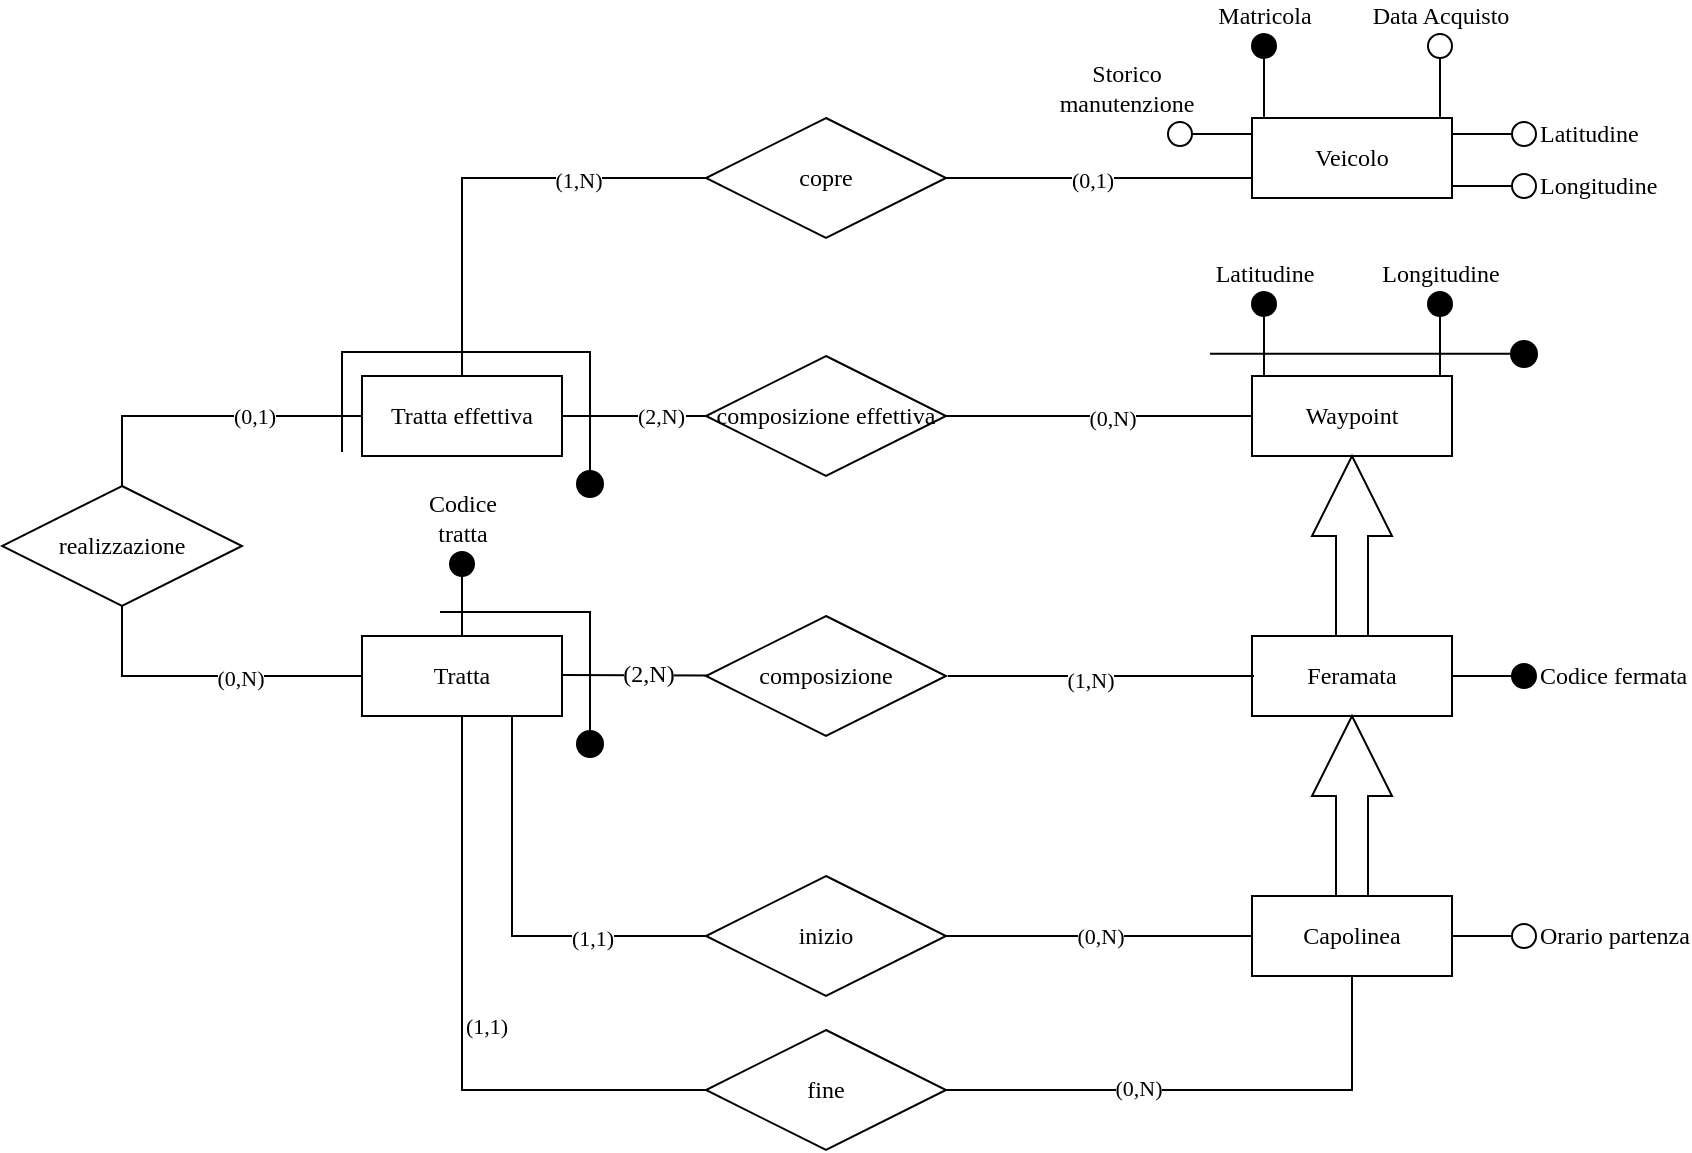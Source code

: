<mxfile version="15.8.5" type="device" pages="4"><diagram id="t4DslaYmOWcGD3Aigq5u" name="Tratte e veicoli"><mxGraphModel dx="868" dy="450" grid="1" gridSize="10" guides="1" tooltips="1" connect="1" arrows="1" fold="1" page="1" pageScale="1" pageWidth="1169" pageHeight="827" math="0" shadow="0"><root><mxCell id="gVgXGq1UOt2gabH1kkuY-0"/><mxCell id="gVgXGq1UOt2gabH1kkuY-1" parent="gVgXGq1UOt2gabH1kkuY-0"/><mxCell id="GbZ8wmYsZBYva_uXGTEq-0" value="&lt;div&gt;Codice&lt;/div&gt;&lt;div&gt;tratta&lt;br&gt;&lt;/div&gt;" style="shape=mxgraph.pid.fittings.open_disc;html=1;pointerEvents=1;align=center;verticalLabelPosition=top;verticalAlign=bottom;dashed=0;aspect=fixed;labelPosition=center;horizontal=1;direction=east;fillColor=#000000;fontFamily=Verdana;rounded=1;" vertex="1" parent="gVgXGq1UOt2gabH1kkuY-1"><mxGeometry x="425" y="429" width="12" height="42" as="geometry"/></mxCell><mxCell id="IojywK5u7_G1Q0EagGOE-0" value="&lt;div&gt;Veicolo&lt;/div&gt;" style="arcSize=10;whiteSpace=wrap;html=1;align=center;fontFamily=Verdana;rounded=0;" parent="gVgXGq1UOt2gabH1kkuY-1" vertex="1"><mxGeometry x="826" y="212" width="100" height="40" as="geometry"/></mxCell><mxCell id="IojywK5u7_G1Q0EagGOE-1" value="&lt;div&gt;Matricola&lt;/div&gt;" style="shape=mxgraph.pid.fittings.blind_disc;html=1;pointerEvents=1;align=center;verticalLabelPosition=top;verticalAlign=bottom;dashed=0;aspect=fixed;labelPosition=center;fontFamily=Verdana;rounded=0;" parent="gVgXGq1UOt2gabH1kkuY-1" vertex="1"><mxGeometry x="826" y="170" width="12" height="42" as="geometry"/></mxCell><mxCell id="IojywK5u7_G1Q0EagGOE-2" value="&lt;div&gt;Data Acquisto&lt;/div&gt;" style="shape=mxgraph.pid.fittings.open_disc;html=1;pointerEvents=1;align=center;verticalLabelPosition=top;verticalAlign=bottom;dashed=0;aspect=fixed;labelPosition=center;fontFamily=Verdana;rounded=0;" parent="gVgXGq1UOt2gabH1kkuY-1" vertex="1"><mxGeometry x="914" y="170" width="12" height="42" as="geometry"/></mxCell><mxCell id="IojywK5u7_G1Q0EagGOE-4" value="&lt;div&gt;Storico &lt;br&gt;&lt;/div&gt;&lt;div&gt;manutenzione&lt;/div&gt;" style="shape=mxgraph.pid.fittings.open_disc;html=1;pointerEvents=1;align=center;verticalLabelPosition=top;verticalAlign=bottom;dashed=0;aspect=fixed;labelPosition=left;horizontal=1;direction=north;fontFamily=Verdana;rounded=0;" parent="gVgXGq1UOt2gabH1kkuY-1" vertex="1"><mxGeometry x="784" y="214" width="42" height="12" as="geometry"/></mxCell><mxCell id="IojywK5u7_G1Q0EagGOE-27" value="&lt;div&gt;Tratta&lt;/div&gt;" style="arcSize=10;whiteSpace=wrap;html=1;align=center;fontFamily=Verdana;rounded=0;" parent="gVgXGq1UOt2gabH1kkuY-1" vertex="1"><mxGeometry x="381" y="471" width="100" height="40" as="geometry"/></mxCell><mxCell id="IojywK5u7_G1Q0EagGOE-58" value="Tratta effettiva" style="arcSize=10;whiteSpace=wrap;html=1;align=center;fillColor=#FFFFFF;fontFamily=Verdana;rounded=0;" parent="gVgXGq1UOt2gabH1kkuY-1" vertex="1"><mxGeometry x="381" y="341" width="100" height="40" as="geometry"/></mxCell><mxCell id="IojywK5u7_G1Q0EagGOE-59" value="Feramata" style="arcSize=10;whiteSpace=wrap;html=1;align=center;fillColor=#FFFFFF;fontFamily=Verdana;rounded=0;" parent="gVgXGq1UOt2gabH1kkuY-1" vertex="1"><mxGeometry x="826" y="471" width="100" height="40" as="geometry"/></mxCell><mxCell id="IojywK5u7_G1Q0EagGOE-60" value="Codice fermata" style="shape=mxgraph.pid.fittings.open_disc;html=1;pointerEvents=1;align=left;verticalLabelPosition=middle;verticalAlign=middle;dashed=0;aspect=fixed;labelPosition=right;horizontal=1;direction=south;fillColor=#000000;fontFamily=Verdana;rounded=0;" parent="gVgXGq1UOt2gabH1kkuY-1" vertex="1"><mxGeometry x="926" y="485" width="42" height="12" as="geometry"/></mxCell><mxCell id="IojywK5u7_G1Q0EagGOE-61" value="Waypoint" style="arcSize=10;whiteSpace=wrap;html=1;align=center;fillColor=#FFFFFF;fontFamily=Verdana;rounded=0;" parent="gVgXGq1UOt2gabH1kkuY-1" vertex="1"><mxGeometry x="826" y="341" width="100" height="40" as="geometry"/></mxCell><mxCell id="IojywK5u7_G1Q0EagGOE-62" value="" style="html=1;shadow=0;dashed=0;align=center;verticalAlign=middle;shape=mxgraph.arrows2.arrow;dy=0.6;dx=40;direction=north;notch=0;fillColor=#FFFFFF;fontFamily=Verdana;rounded=0;" parent="gVgXGq1UOt2gabH1kkuY-1" vertex="1"><mxGeometry x="856" y="381" width="40" height="90" as="geometry"/></mxCell><mxCell id="IojywK5u7_G1Q0EagGOE-66" value="Latitudine" style="shape=mxgraph.pid.fittings.open_disc;html=1;pointerEvents=1;align=center;verticalLabelPosition=top;verticalAlign=bottom;dashed=0;aspect=fixed;labelPosition=center;horizontal=1;direction=west;flipV=1;fillColor=#000000;fontFamily=Verdana;rounded=0;" parent="gVgXGq1UOt2gabH1kkuY-1" vertex="1"><mxGeometry x="826" y="299" width="12" height="42" as="geometry"/></mxCell><mxCell id="IojywK5u7_G1Q0EagGOE-67" value="Longitudine" style="shape=mxgraph.pid.fittings.open_disc;html=1;pointerEvents=1;align=center;verticalLabelPosition=top;verticalAlign=bottom;dashed=0;aspect=fixed;labelPosition=center;horizontal=1;direction=west;flipV=1;fillColor=#000000;fontFamily=Verdana;rounded=0;" parent="gVgXGq1UOt2gabH1kkuY-1" vertex="1"><mxGeometry x="914" y="299" width="12" height="42" as="geometry"/></mxCell><mxCell id="IojywK5u7_G1Q0EagGOE-69" value="" style="endArrow=none;html=1;align=left;fontFamily=Verdana;rounded=0;" parent="gVgXGq1UOt2gabH1kkuY-1" edge="1"><mxGeometry relative="1" as="geometry"><mxPoint x="805" y="329.86" as="sourcePoint"/><mxPoint x="965" y="329.86" as="targetPoint"/></mxGeometry></mxCell><mxCell id="IojywK5u7_G1Q0EagGOE-73" value="" style="strokeWidth=2;html=1;shape=mxgraph.flowchart.start_2;whiteSpace=wrap;fillColor=#000000;align=center;verticalAlign=bottom;aspect=fixed;fontFamily=Verdana;rounded=0;" parent="gVgXGq1UOt2gabH1kkuY-1" vertex="1"><mxGeometry x="956" y="324" width="12" height="12" as="geometry"/></mxCell><mxCell id="IojywK5u7_G1Q0EagGOE-76" value="Capolinea" style="arcSize=10;whiteSpace=wrap;html=1;align=center;fillColor=#FFFFFF;fontFamily=Verdana;rounded=0;" parent="gVgXGq1UOt2gabH1kkuY-1" vertex="1"><mxGeometry x="826" y="601" width="100" height="40" as="geometry"/></mxCell><mxCell id="IojywK5u7_G1Q0EagGOE-77" value="" style="html=1;shadow=0;dashed=0;align=center;verticalAlign=middle;shape=mxgraph.arrows2.arrow;dy=0.6;dx=40;direction=north;notch=0;strokeWidth=1;fillColor=#FFFFFF;fontFamily=Verdana;rounded=0;" parent="gVgXGq1UOt2gabH1kkuY-1" vertex="1"><mxGeometry x="856" y="511" width="40" height="90" as="geometry"/></mxCell><mxCell id="DXbewwG94STuPlSz_0r--0" value="Orario partenza" style="shape=mxgraph.pid.fittings.open_disc;html=1;pointerEvents=1;align=left;verticalLabelPosition=middle;verticalAlign=middle;dashed=0;aspect=fixed;labelPosition=right;horizontal=1;direction=south;fontFamily=Verdana;rounded=0;" parent="gVgXGq1UOt2gabH1kkuY-1" vertex="1"><mxGeometry x="926" y="615" width="42" height="12" as="geometry"/></mxCell><mxCell id="DXbewwG94STuPlSz_0r--1" value="composizione effettiva" style="shape=rhombus;perimeter=rhombusPerimeter;whiteSpace=wrap;html=1;align=center;fillColor=#FFFFFF;strokeWidth=1;fontFamily=Verdana;rounded=0;" parent="gVgXGq1UOt2gabH1kkuY-1" vertex="1"><mxGeometry x="553" y="331" width="120" height="60" as="geometry"/></mxCell><mxCell id="DXbewwG94STuPlSz_0r--2" value="(2,N)" style="endArrow=none;html=1;align=left;strokeWidth=1;exitX=1;exitY=0.5;exitDx=0;exitDy=0;fontFamily=Verdana;rounded=0;" parent="gVgXGq1UOt2gabH1kkuY-1" source="IojywK5u7_G1Q0EagGOE-58" target="DXbewwG94STuPlSz_0r--1" edge="1"><mxGeometry relative="1" as="geometry"><mxPoint x="671" y="489" as="sourcePoint"/><mxPoint x="831" y="489" as="targetPoint"/></mxGeometry></mxCell><mxCell id="DXbewwG94STuPlSz_0r--5" value="" style="endArrow=none;html=1;align=center;strokeWidth=1;entryX=0;entryY=0.5;entryDx=0;entryDy=0;exitX=1;exitY=0.5;exitDx=0;exitDy=0;labelPosition=center;verticalLabelPosition=top;verticalAlign=middle;fontFamily=Verdana;rounded=0;" parent="gVgXGq1UOt2gabH1kkuY-1" source="DXbewwG94STuPlSz_0r--1" target="IojywK5u7_G1Q0EagGOE-61" edge="1"><mxGeometry relative="1" as="geometry"><mxPoint x="704" y="380" as="sourcePoint"/><mxPoint x="826" y="489" as="targetPoint"/></mxGeometry></mxCell><mxCell id="DXbewwG94STuPlSz_0r--90" value="(0,N)" style="edgeLabel;html=1;align=center;verticalAlign=middle;resizable=0;points=[];fontFamily=Verdana;rounded=0;" parent="DXbewwG94STuPlSz_0r--5" vertex="1" connectable="0"><mxGeometry x="0.085" y="-1" relative="1" as="geometry"><mxPoint as="offset"/></mxGeometry></mxCell><mxCell id="DXbewwG94STuPlSz_0r--9" value="" style="strokeWidth=2;html=1;shape=mxgraph.flowchart.start_2;whiteSpace=wrap;fillColor=#000000;align=center;verticalAlign=bottom;aspect=fixed;direction=south;fontFamily=Verdana;rounded=0;" parent="gVgXGq1UOt2gabH1kkuY-1" vertex="1"><mxGeometry x="489" y="389" width="12" height="12" as="geometry"/></mxCell><mxCell id="DXbewwG94STuPlSz_0r--15" value="composizione" style="shape=rhombus;perimeter=rhombusPerimeter;whiteSpace=wrap;html=1;align=center;fillColor=#FFFFFF;strokeWidth=1;fontFamily=Verdana;rounded=0;" parent="gVgXGq1UOt2gabH1kkuY-1" vertex="1"><mxGeometry x="553" y="461" width="120" height="60" as="geometry"/></mxCell><mxCell id="DXbewwG94STuPlSz_0r--18" value="" style="endArrow=none;html=1;align=left;strokeWidth=1;exitX=1;exitY=0.5;exitDx=0;exitDy=0;fontFamily=Verdana;rounded=0;" parent="gVgXGq1UOt2gabH1kkuY-1" target="DXbewwG94STuPlSz_0r--15" edge="1"><mxGeometry relative="1" as="geometry"><mxPoint x="481" y="490.5" as="sourcePoint"/><mxPoint x="611" y="490.5" as="targetPoint"/></mxGeometry></mxCell><mxCell id="DXbewwG94STuPlSz_0r--21" value="&lt;div&gt;(1,N)&lt;/div&gt;" style="endArrow=none;html=1;align=center;strokeWidth=1;exitX=1;exitY=0.5;exitDx=0;exitDy=0;entryX=0;entryY=0.5;entryDx=0;entryDy=0;labelPosition=center;verticalLabelPosition=middle;verticalAlign=top;fontFamily=Verdana;rounded=0;" parent="gVgXGq1UOt2gabH1kkuY-1" edge="1"><mxGeometry x="-0.072" y="11" relative="1" as="geometry"><mxPoint x="674.0" y="491" as="sourcePoint"/><mxPoint x="827" y="491" as="targetPoint"/><mxPoint as="offset"/></mxGeometry></mxCell><mxCell id="DXbewwG94STuPlSz_0r--25" value="" style="endArrow=none;html=1;align=left;entryX=0;entryY=0.5;entryDx=0;entryDy=0;entryPerimeter=0;edgeStyle=orthogonalEdgeStyle;fontFamily=Verdana;rounded=0;" parent="gVgXGq1UOt2gabH1kkuY-1" target="DXbewwG94STuPlSz_0r--9" edge="1"><mxGeometry relative="1" as="geometry"><mxPoint x="371" y="379" as="sourcePoint"/><mxPoint x="651" y="394.86" as="targetPoint"/><Array as="points"><mxPoint x="371" y="379"/><mxPoint x="371" y="329"/><mxPoint x="545" y="329"/></Array></mxGeometry></mxCell><mxCell id="DXbewwG94STuPlSz_0r--27" value="copre" style="shape=rhombus;perimeter=rhombusPerimeter;whiteSpace=wrap;html=1;align=center;fillColor=#FFFFFF;strokeWidth=1;fontFamily=Verdana;rounded=0;" parent="gVgXGq1UOt2gabH1kkuY-1" vertex="1"><mxGeometry x="553" y="212" width="120" height="60" as="geometry"/></mxCell><mxCell id="DXbewwG94STuPlSz_0r--34" value="realizzazione" style="shape=rhombus;perimeter=rhombusPerimeter;whiteSpace=wrap;html=1;align=center;fillColor=#FFFFFF;strokeWidth=1;fontFamily=Verdana;rounded=0;" parent="gVgXGq1UOt2gabH1kkuY-1" vertex="1"><mxGeometry x="201" y="396" width="120" height="60" as="geometry"/></mxCell><mxCell id="DXbewwG94STuPlSz_0r--43" value="" style="resizable=0;html=1;align=left;verticalAlign=bottom;fillColor=#FFFFFF;strokeWidth=1;fontFamily=Verdana;rounded=0;" parent="gVgXGq1UOt2gabH1kkuY-1" connectable="0" vertex="1"><mxGeometry x="241" y="511" as="geometry"><mxPoint x="258" y="-307" as="offset"/></mxGeometry></mxCell><mxCell id="DXbewwG94STuPlSz_0r--44" value="" style="endArrow=none;html=1;align=left;strokeWidth=1;entryX=0;entryY=0.5;entryDx=0;entryDy=0;exitX=0.5;exitY=0;exitDx=0;exitDy=0;edgeStyle=elbowEdgeStyle;fontFamily=Verdana;rounded=0;" parent="gVgXGq1UOt2gabH1kkuY-1" source="DXbewwG94STuPlSz_0r--34" target="IojywK5u7_G1Q0EagGOE-58" edge="1"><mxGeometry relative="1" as="geometry"><mxPoint x="141" y="341" as="sourcePoint"/><mxPoint x="301" y="341" as="targetPoint"/><Array as="points"><mxPoint x="261" y="369"/></Array></mxGeometry></mxCell><mxCell id="DXbewwG94STuPlSz_0r--95" value="(0,1)" style="edgeLabel;html=1;align=center;verticalAlign=middle;resizable=0;points=[];fontFamily=Verdana;rounded=0;" parent="DXbewwG94STuPlSz_0r--44" vertex="1" connectable="0"><mxGeometry x="0.295" relative="1" as="geometry"><mxPoint as="offset"/></mxGeometry></mxCell><mxCell id="DXbewwG94STuPlSz_0r--47" value="" style="endArrow=none;html=1;align=left;strokeWidth=1;edgeStyle=elbowEdgeStyle;entryX=0;entryY=0.5;entryDx=0;entryDy=0;exitX=0.5;exitY=1;exitDx=0;exitDy=0;fontFamily=Verdana;rounded=0;" parent="gVgXGq1UOt2gabH1kkuY-1" source="DXbewwG94STuPlSz_0r--34" target="IojywK5u7_G1Q0EagGOE-27" edge="1"><mxGeometry relative="1" as="geometry"><mxPoint x="131" y="539" as="sourcePoint"/><mxPoint x="291" y="539" as="targetPoint"/><Array as="points"><mxPoint x="261" y="479"/></Array></mxGeometry></mxCell><mxCell id="DXbewwG94STuPlSz_0r--94" value="(0,N)" style="edgeLabel;html=1;align=center;verticalAlign=middle;resizable=0;points=[];fontFamily=Verdana;rounded=0;" parent="DXbewwG94STuPlSz_0r--47" vertex="1" connectable="0"><mxGeometry x="0.206" y="-1" relative="1" as="geometry"><mxPoint as="offset"/></mxGeometry></mxCell><mxCell id="DXbewwG94STuPlSz_0r--50" value="" style="strokeWidth=2;html=1;shape=mxgraph.flowchart.start_2;whiteSpace=wrap;fillColor=#000000;align=center;verticalAlign=bottom;aspect=fixed;direction=south;fontFamily=Verdana;rounded=0;" parent="gVgXGq1UOt2gabH1kkuY-1" vertex="1"><mxGeometry x="489" y="519" width="12" height="12" as="geometry"/></mxCell><mxCell id="DXbewwG94STuPlSz_0r--51" value="" style="endArrow=none;html=1;align=left;entryX=0;entryY=0.5;entryDx=0;entryDy=0;entryPerimeter=0;edgeStyle=orthogonalEdgeStyle;fontFamily=Verdana;rounded=0;startArrow=none;" parent="gVgXGq1UOt2gabH1kkuY-1" target="DXbewwG94STuPlSz_0r--50" edge="1"><mxGeometry relative="1" as="geometry"><mxPoint x="420" y="459" as="sourcePoint"/><mxPoint x="651" y="524.86" as="targetPoint"/><Array as="points"><mxPoint x="495" y="459"/></Array></mxGeometry></mxCell><mxCell id="DXbewwG94STuPlSz_0r--52" value="inizio" style="shape=rhombus;perimeter=rhombusPerimeter;whiteSpace=wrap;html=1;align=center;fillColor=#FFFFFF;strokeWidth=1;fontFamily=Verdana;rounded=0;" parent="gVgXGq1UOt2gabH1kkuY-1" vertex="1"><mxGeometry x="553" y="591" width="120" height="60" as="geometry"/></mxCell><mxCell id="DXbewwG94STuPlSz_0r--53" value="(0,N)" style="endArrow=none;html=1;align=center;strokeWidth=1;entryX=0;entryY=0.5;entryDx=0;entryDy=0;exitX=1;exitY=0.5;exitDx=0;exitDy=0;fontFamily=Verdana;rounded=0;" parent="gVgXGq1UOt2gabH1kkuY-1" source="DXbewwG94STuPlSz_0r--52" target="IojywK5u7_G1Q0EagGOE-76" edge="1"><mxGeometry relative="1" as="geometry"><mxPoint x="726" y="621" as="sourcePoint"/><mxPoint x="766" y="529" as="targetPoint"/></mxGeometry></mxCell><mxCell id="DXbewwG94STuPlSz_0r--56" value="" style="endArrow=none;html=1;align=left;strokeWidth=1;entryX=0;entryY=0.5;entryDx=0;entryDy=0;edgeStyle=elbowEdgeStyle;exitX=0.75;exitY=1;exitDx=0;exitDy=0;fontFamily=Verdana;rounded=0;" parent="gVgXGq1UOt2gabH1kkuY-1" source="IojywK5u7_G1Q0EagGOE-27" target="DXbewwG94STuPlSz_0r--52" edge="1"><mxGeometry relative="1" as="geometry"><mxPoint x="521" y="559" as="sourcePoint"/><mxPoint x="681" y="559" as="targetPoint"/><Array as="points"><mxPoint x="456" y="562"/><mxPoint x="431" y="569"/><mxPoint x="456" y="569"/></Array></mxGeometry></mxCell><mxCell id="DXbewwG94STuPlSz_0r--92" value="(1,1)" style="edgeLabel;html=1;align=center;verticalAlign=middle;resizable=0;points=[];fontFamily=Verdana;rounded=0;" parent="DXbewwG94STuPlSz_0r--56" vertex="1" connectable="0"><mxGeometry x="0.45" y="-1" relative="1" as="geometry"><mxPoint as="offset"/></mxGeometry></mxCell><mxCell id="DXbewwG94STuPlSz_0r--69" value="fine" style="shape=rhombus;perimeter=rhombusPerimeter;whiteSpace=wrap;html=1;align=center;fillColor=#FFFFFF;strokeWidth=1;fontFamily=Verdana;rounded=0;" parent="gVgXGq1UOt2gabH1kkuY-1" vertex="1"><mxGeometry x="553" y="668" width="120" height="60" as="geometry"/></mxCell><mxCell id="DXbewwG94STuPlSz_0r--70" value="" style="endArrow=none;html=1;align=left;strokeWidth=1;entryX=0.5;entryY=1;entryDx=0;entryDy=0;edgeStyle=elbowEdgeStyle;exitX=1;exitY=0.5;exitDx=0;exitDy=0;fontFamily=Verdana;rounded=0;" parent="gVgXGq1UOt2gabH1kkuY-1" source="DXbewwG94STuPlSz_0r--69" target="IojywK5u7_G1Q0EagGOE-76" edge="1"><mxGeometry relative="1" as="geometry"><mxPoint x="727" y="698" as="sourcePoint"/><mxPoint x="876" y="617" as="targetPoint"/><Array as="points"><mxPoint x="876" y="655"/></Array></mxGeometry></mxCell><mxCell id="DXbewwG94STuPlSz_0r--91" value="(0,N)" style="edgeLabel;html=1;align=center;verticalAlign=middle;resizable=0;points=[];fontFamily=Verdana;rounded=0;" parent="DXbewwG94STuPlSz_0r--70" vertex="1" connectable="0"><mxGeometry x="-0.266" y="1" relative="1" as="geometry"><mxPoint as="offset"/></mxGeometry></mxCell><mxCell id="DXbewwG94STuPlSz_0r--73" value="(1,1)" style="endArrow=none;html=1;align=left;strokeWidth=1;entryX=0;entryY=0.5;entryDx=0;entryDy=0;edgeStyle=elbowEdgeStyle;exitX=0.5;exitY=1;exitDx=0;exitDy=0;fontFamily=Verdana;rounded=0;" parent="gVgXGq1UOt2gabH1kkuY-1" source="IojywK5u7_G1Q0EagGOE-27" target="DXbewwG94STuPlSz_0r--69" edge="1"><mxGeometry relative="1" as="geometry"><mxPoint x="431" y="549" as="sourcePoint"/><mxPoint x="592" y="701" as="targetPoint"/><Array as="points"><mxPoint x="431" y="568"/><mxPoint x="437" y="642"/><mxPoint x="412" y="649"/><mxPoint x="437" y="649"/></Array></mxGeometry></mxCell><mxCell id="DXbewwG94STuPlSz_0r--76" value="Latitudine" style="shape=mxgraph.pid.fittings.open_disc;html=1;pointerEvents=1;align=left;verticalLabelPosition=middle;verticalAlign=middle;dashed=0;aspect=fixed;labelPosition=right;horizontal=1;direction=south;fontFamily=Verdana;rounded=0;" parent="gVgXGq1UOt2gabH1kkuY-1" vertex="1"><mxGeometry x="926" y="214" width="42" height="12" as="geometry"/></mxCell><mxCell id="DXbewwG94STuPlSz_0r--77" value="Longitudine" style="shape=mxgraph.pid.fittings.open_disc;html=1;pointerEvents=1;align=left;verticalLabelPosition=middle;verticalAlign=middle;dashed=0;aspect=fixed;labelPosition=right;horizontal=1;direction=south;fontFamily=Verdana;rounded=0;" parent="gVgXGq1UOt2gabH1kkuY-1" vertex="1"><mxGeometry x="926" y="240" width="42" height="12" as="geometry"/></mxCell><mxCell id="DXbewwG94STuPlSz_0r--84" value="" style="endArrow=none;html=1;align=left;strokeWidth=1;entryX=0;entryY=0.75;entryDx=0;entryDy=0;exitX=1;exitY=0.5;exitDx=0;exitDy=0;edgeStyle=orthogonalEdgeStyle;fontFamily=Verdana;rounded=0;" parent="gVgXGq1UOt2gabH1kkuY-1" source="DXbewwG94STuPlSz_0r--27" target="IojywK5u7_G1Q0EagGOE-0" edge="1"><mxGeometry relative="1" as="geometry"><mxPoint x="614" y="350" as="sourcePoint"/><mxPoint x="774" y="350" as="targetPoint"/><Array as="points"><mxPoint x="673" y="242"/></Array></mxGeometry></mxCell><mxCell id="DXbewwG94STuPlSz_0r--97" value="(0,1)" style="edgeLabel;html=1;align=center;verticalAlign=middle;resizable=0;points=[];fontFamily=Verdana;rounded=0;" parent="DXbewwG94STuPlSz_0r--84" vertex="1" connectable="0"><mxGeometry x="-0.051" y="-1" relative="1" as="geometry"><mxPoint as="offset"/></mxGeometry></mxCell><mxCell id="DXbewwG94STuPlSz_0r--87" value="" style="endArrow=none;html=1;align=left;strokeWidth=1;entryX=0;entryY=0.5;entryDx=0;entryDy=0;exitX=0.5;exitY=0;exitDx=0;exitDy=0;edgeStyle=elbowEdgeStyle;fontFamily=Verdana;rounded=0;" parent="gVgXGq1UOt2gabH1kkuY-1" source="IojywK5u7_G1Q0EagGOE-58" target="DXbewwG94STuPlSz_0r--27" edge="1"><mxGeometry relative="1" as="geometry"><mxPoint x="324" y="280" as="sourcePoint"/><mxPoint x="484" y="280" as="targetPoint"/><Array as="points"><mxPoint x="431" y="290"/></Array></mxGeometry></mxCell><mxCell id="DXbewwG94STuPlSz_0r--96" value="(1,N)" style="edgeLabel;html=1;align=center;verticalAlign=middle;resizable=0;points=[];fontFamily=Verdana;rounded=0;" parent="DXbewwG94STuPlSz_0r--87" vertex="1" connectable="0"><mxGeometry x="0.41" y="-1" relative="1" as="geometry"><mxPoint x="1" as="offset"/></mxGeometry></mxCell><mxCell id="DXbewwG94STuPlSz_0r--93" value="&lt;span style=&quot;background-color: rgb(255 , 255 , 255)&quot;&gt;(2,N)&lt;/span&gt;" style="text;html=1;align=center;verticalAlign=middle;resizable=0;points=[];autosize=1;strokeColor=none;fillColor=none;fontFamily=Verdana;rounded=0;" parent="gVgXGq1UOt2gabH1kkuY-1" vertex="1"><mxGeometry x="499" y="480" width="50" height="20" as="geometry"/></mxCell></root></mxGraphModel></diagram><diagram id="lGr_l1puP7sHAi4ZdLQ8" name="Turni"><mxGraphModel dx="1447" dy="750" grid="1" gridSize="10" guides="1" tooltips="1" connect="1" arrows="1" fold="1" page="1" pageScale="1" pageWidth="1600" pageHeight="1200" math="0" shadow="0"><root><mxCell id="j4_rGJFBYXGOaZImx9H--0"/><mxCell id="j4_rGJFBYXGOaZImx9H--1" parent="j4_rGJFBYXGOaZImx9H--0"/><mxCell id="1kLAqG4nuMIX_xl1dPaE-2" value="Conducente" style="rounded=1;arcSize=10;whiteSpace=wrap;html=1;align=center;strokeWidth=1;fillColor=#FFFFFF;fontFamily=Verdana;" parent="j4_rGJFBYXGOaZImx9H--1" vertex="1"><mxGeometry x="213" y="290" width="100" height="40" as="geometry"/></mxCell><mxCell id="1kLAqG4nuMIX_xl1dPaE-3" value="Codice fiscale" style="shape=mxgraph.pid.fittings.blind_disc;html=1;pointerEvents=1;align=center;verticalLabelPosition=top;verticalAlign=bottom;dashed=0;aspect=fixed;labelPosition=center;strokeWidth=1;fillColor=#FFFFFF;fontFamily=Verdana;" parent="j4_rGJFBYXGOaZImx9H--1" vertex="1"><mxGeometry x="213" y="248" width="12" height="42" as="geometry"/></mxCell><mxCell id="1kLAqG4nuMIX_xl1dPaE-4" value="&lt;div&gt;Data nascita&lt;/div&gt;" style="shape=mxgraph.pid.fittings.open_disc;html=1;pointerEvents=1;align=center;verticalLabelPosition=top;verticalAlign=bottom;dashed=0;aspect=fixed;labelPosition=center;strokeWidth=1;fillColor=#FFFFFF;fontFamily=Verdana;" parent="j4_rGJFBYXGOaZImx9H--1" vertex="1"><mxGeometry x="301" y="248" width="12" height="42" as="geometry"/></mxCell><mxCell id="1kLAqG4nuMIX_xl1dPaE-5" value="Cognome" style="shape=mxgraph.pid.fittings.open_disc;html=1;pointerEvents=1;align=center;verticalLabelPosition=bottom;verticalAlign=top;dashed=0;aspect=fixed;labelPosition=center;horizontal=1;direction=west;strokeWidth=1;fillColor=#FFFFFF;fontFamily=Verdana;" parent="j4_rGJFBYXGOaZImx9H--1" vertex="1"><mxGeometry x="301" y="330" width="12" height="42" as="geometry"/></mxCell><mxCell id="1kLAqG4nuMIX_xl1dPaE-6" value="Nome" style="shape=mxgraph.pid.fittings.open_disc;html=1;pointerEvents=1;align=center;verticalLabelPosition=bottom;verticalAlign=top;dashed=0;aspect=fixed;labelPosition=center;horizontal=1;direction=west;strokeWidth=1;fillColor=#FFFFFF;fontFamily=Verdana;" parent="j4_rGJFBYXGOaZImx9H--1" vertex="1"><mxGeometry x="213" y="330" width="12" height="42" as="geometry"/></mxCell><mxCell id="1kLAqG4nuMIX_xl1dPaE-7" value="&lt;div&gt;Lougo nascita&lt;/div&gt;" style="shape=mxgraph.pid.fittings.open_disc;html=1;pointerEvents=1;align=left;verticalLabelPosition=middle;verticalAlign=middle;dashed=0;aspect=fixed;labelPosition=right;horizontal=1;direction=south;strokeWidth=1;fillColor=#FFFFFF;fontFamily=Verdana;" parent="j4_rGJFBYXGOaZImx9H--1" vertex="1"><mxGeometry x="314" y="294" width="42" height="12" as="geometry"/></mxCell><mxCell id="1kLAqG4nuMIX_xl1dPaE-8" value="Numero patente" style="shape=mxgraph.pid.fittings.open_disc;html=1;pointerEvents=1;align=right;verticalLabelPosition=middle;verticalAlign=middle;dashed=0;aspect=fixed;labelPosition=left;horizontal=1;direction=south;strokeWidth=1;fillColor=#FFFFFF;flipH=1;fontFamily=Verdana;" parent="j4_rGJFBYXGOaZImx9H--1" vertex="1"><mxGeometry x="171" y="292" width="42" height="12" as="geometry"/></mxCell><mxCell id="1kLAqG4nuMIX_xl1dPaE-9" value="Scadenza patente" style="shape=mxgraph.pid.fittings.open_disc;html=1;pointerEvents=1;align=right;verticalLabelPosition=middle;verticalAlign=middle;dashed=0;aspect=fixed;labelPosition=left;horizontal=1;direction=south;strokeWidth=1;fillColor=#FFFFFF;flipH=1;fontFamily=Verdana;" parent="j4_rGJFBYXGOaZImx9H--1" vertex="1"><mxGeometry x="170" y="316" width="42" height="12" as="geometry"/></mxCell><mxCell id="-KcqRjFleL_OeZyU3I9s-0" value="Turno" style="rounded=1;arcSize=10;whiteSpace=wrap;html=1;align=center;fontFamily=Verdana;" parent="j4_rGJFBYXGOaZImx9H--1" vertex="1"><mxGeometry x="530" y="490" width="100" height="40" as="geometry"/></mxCell><mxCell id="-KcqRjFleL_OeZyU3I9s-5" value="&lt;div&gt;Turno effettivo&lt;/div&gt;" style="rounded=1;arcSize=10;whiteSpace=wrap;html=1;align=center;fillColor=#FFFFFF;fontFamily=Verdana;" parent="j4_rGJFBYXGOaZImx9H--1" vertex="1"><mxGeometry x="750" y="290" width="100" height="40" as="geometry"/></mxCell><mxCell id="-KcqRjFleL_OeZyU3I9s-6" value="assegna" style="shape=rhombus;perimeter=rhombusPerimeter;whiteSpace=wrap;html=1;align=center;fillColor=#FFFFFF;fontFamily=Verdana;" parent="j4_rGJFBYXGOaZImx9H--1" vertex="1"><mxGeometry x="203" y="479" width="120" height="60" as="geometry"/></mxCell><mxCell id="-KcqRjFleL_OeZyU3I9s-11" value="" style="endArrow=none;html=1;rounded=0;exitX=0.5;exitY=1;exitDx=0;exitDy=0;entryX=0.5;entryY=0;entryDx=0;entryDy=0;fontFamily=Verdana;" parent="j4_rGJFBYXGOaZImx9H--1" source="1kLAqG4nuMIX_xl1dPaE-2" target="-KcqRjFleL_OeZyU3I9s-6" edge="1"><mxGeometry relative="1" as="geometry"><mxPoint x="420" y="260" as="sourcePoint"/><mxPoint x="580" y="260" as="targetPoint"/></mxGeometry></mxCell><mxCell id="56Sx7RVPcSIboyA5I6e3-0" value="(0,5)" style="edgeLabel;html=1;align=center;verticalAlign=middle;resizable=0;points=[];fontFamily=Verdana;" parent="-KcqRjFleL_OeZyU3I9s-11" vertex="1" connectable="0"><mxGeometry x="0.398" y="-2" relative="1" as="geometry"><mxPoint as="offset"/></mxGeometry></mxCell><mxCell id="-KcqRjFleL_OeZyU3I9s-12" value="" style="endArrow=none;html=1;rounded=0;exitX=1;exitY=0.5;exitDx=0;exitDy=0;entryX=0;entryY=0.5;entryDx=0;entryDy=0;edgeStyle=elbowEdgeStyle;elbow=vertical;fontFamily=Verdana;" parent="j4_rGJFBYXGOaZImx9H--1" source="-KcqRjFleL_OeZyU3I9s-6" target="-KcqRjFleL_OeZyU3I9s-0" edge="1"><mxGeometry relative="1" as="geometry"><mxPoint x="420" y="320" as="sourcePoint"/><mxPoint x="580" y="320" as="targetPoint"/><Array as="points"><mxPoint x="400" y="510"/></Array></mxGeometry></mxCell><mxCell id="56Sx7RVPcSIboyA5I6e3-1" value="(1,1)" style="edgeLabel;html=1;align=center;verticalAlign=middle;resizable=0;points=[];fontFamily=Verdana;" parent="-KcqRjFleL_OeZyU3I9s-12" vertex="1" connectable="0"><mxGeometry x="-0.125" y="-2" relative="1" as="geometry"><mxPoint as="offset"/></mxGeometry></mxCell><mxCell id="-KcqRjFleL_OeZyU3I9s-13" value="lavoro" style="shape=rhombus;perimeter=rhombusPerimeter;whiteSpace=wrap;html=1;align=center;fillColor=#FFFFFF;fontFamily=Verdana;" parent="j4_rGJFBYXGOaZImx9H--1" vertex="1"><mxGeometry x="520" y="280" width="120" height="60" as="geometry"/></mxCell><mxCell id="-KcqRjFleL_OeZyU3I9s-14" value="" style="endArrow=none;html=1;rounded=0;entryX=0;entryY=0.5;entryDx=0;entryDy=0;exitX=1;exitY=0.5;exitDx=0;exitDy=0;fontFamily=Verdana;" parent="j4_rGJFBYXGOaZImx9H--1" source="-KcqRjFleL_OeZyU3I9s-13" target="-KcqRjFleL_OeZyU3I9s-5" edge="1"><mxGeometry relative="1" as="geometry"><mxPoint x="430" y="214" as="sourcePoint"/><mxPoint x="590" y="214" as="targetPoint"/></mxGeometry></mxCell><mxCell id="3qOL0OCwQUuHd169hMwr-0" value="(1,1)" style="edgeLabel;html=1;align=center;verticalAlign=middle;resizable=0;points=[];fontFamily=Verdana;" parent="-KcqRjFleL_OeZyU3I9s-14" vertex="1" connectable="0"><mxGeometry x="0.164" y="-1" relative="1" as="geometry"><mxPoint as="offset"/></mxGeometry></mxCell><mxCell id="-KcqRjFleL_OeZyU3I9s-16" value="(1,1)" style="endArrow=none;html=1;rounded=0;exitX=0.5;exitY=0;exitDx=0;exitDy=0;entryX=0.5;entryY=1;entryDx=0;entryDy=0;fontFamily=Verdana;" parent="j4_rGJFBYXGOaZImx9H--1" source="-KcqRjFleL_OeZyU3I9s-0" target="-KcqRjFleL_OeZyU3I9s-13" edge="1"><mxGeometry relative="1" as="geometry"><mxPoint x="440" y="230" as="sourcePoint"/><mxPoint x="600" y="230" as="targetPoint"/></mxGeometry></mxCell><mxCell id="csJlqBKSfJ32GCRFHnKF-2" value="Tratta effettiva*" style="rounded=1;arcSize=10;whiteSpace=wrap;html=1;align=center;fillColor=#FFFFFF;fontFamily=Verdana;" parent="j4_rGJFBYXGOaZImx9H--1" vertex="1"><mxGeometry x="1144" y="290" width="100" height="40" as="geometry"/></mxCell><mxCell id="csJlqBKSfJ32GCRFHnKF-6" value="percorso" style="shape=rhombus;perimeter=rhombusPerimeter;whiteSpace=wrap;html=1;align=center;fillColor=#FFFFFF;fontFamily=Verdana;" parent="j4_rGJFBYXGOaZImx9H--1" vertex="1"><mxGeometry x="940" y="280" width="120" height="60" as="geometry"/></mxCell><mxCell id="csJlqBKSfJ32GCRFHnKF-8" value="(1,1)" style="endArrow=none;html=1;rounded=0;entryX=0;entryY=0.5;entryDx=0;entryDy=0;exitX=1;exitY=0.5;exitDx=0;exitDy=0;fontFamily=Verdana;" parent="j4_rGJFBYXGOaZImx9H--1" source="-KcqRjFleL_OeZyU3I9s-5" target="csJlqBKSfJ32GCRFHnKF-6" edge="1"><mxGeometry relative="1" as="geometry"><mxPoint x="750" y="538" as="sourcePoint"/><mxPoint x="910" y="538" as="targetPoint"/></mxGeometry></mxCell><mxCell id="csJlqBKSfJ32GCRFHnKF-9" value="(1,N)" style="endArrow=none;html=1;rounded=0;entryX=0;entryY=0.5;entryDx=0;entryDy=0;exitX=1;exitY=0.5;exitDx=0;exitDy=0;fontFamily=Verdana;" parent="j4_rGJFBYXGOaZImx9H--1" source="csJlqBKSfJ32GCRFHnKF-6" target="csJlqBKSfJ32GCRFHnKF-2" edge="1"><mxGeometry relative="1" as="geometry"><mxPoint x="860.0" y="320" as="sourcePoint"/><mxPoint x="950.0" y="320" as="targetPoint"/></mxGeometry></mxCell><mxCell id="TaEbGj81RajAnjASq0N3-9" value="Giorno" style="shape=mxgraph.pid.fittings.open_disc;html=1;pointerEvents=1;align=center;verticalLabelPosition=bottom;verticalAlign=top;dashed=0;aspect=fixed;labelPosition=center;horizontal=1;direction=west;fontFamily=Verdana;" parent="j4_rGJFBYXGOaZImx9H--1" vertex="1"><mxGeometry x="618" y="530" width="12" height="42" as="geometry"/></mxCell><mxCell id="TaEbGj81RajAnjASq0N3-12" value="Ora prevista" style="shape=mxgraph.pid.fittings.open_disc;html=1;pointerEvents=1;align=center;verticalLabelPosition=bottom;verticalAlign=top;dashed=0;aspect=fixed;labelPosition=center;horizontal=1;direction=west;fontFamily=Verdana;" parent="j4_rGJFBYXGOaZImx9H--1" vertex="1"><mxGeometry x="532" y="530" width="12" height="42" as="geometry"/></mxCell><mxCell id="2y-pv0kyj-ChFytCb9gn-0" value="" style="endArrow=none;html=1;rounded=0;align=left;edgeStyle=elbowEdgeStyle;fontFamily=Verdana;" parent="j4_rGJFBYXGOaZImx9H--1" edge="1"><mxGeometry relative="1" as="geometry"><mxPoint x="520" y="484" as="sourcePoint"/><mxPoint x="650" y="538.86" as="targetPoint"/><Array as="points"><mxPoint x="520" y="514"/></Array></mxGeometry></mxCell><mxCell id="2y-pv0kyj-ChFytCb9gn-1" value="" style="strokeWidth=2;html=1;shape=mxgraph.flowchart.start_2;whiteSpace=wrap;fillColor=#000000;align=center;verticalAlign=bottom;aspect=fixed;fontFamily=Verdana;" parent="j4_rGJFBYXGOaZImx9H--1" vertex="1"><mxGeometry x="638" y="533" width="12" height="12" as="geometry"/></mxCell><mxCell id="oDeKxb27W_9RnxnREGUJ-2" value="" style="endArrow=none;html=1;rounded=0;align=left;edgeStyle=elbowEdgeStyle;elbow=vertical;fontFamily=Verdana;" parent="j4_rGJFBYXGOaZImx9H--1" edge="1"><mxGeometry relative="1" as="geometry"><mxPoint x="730" y="280" as="sourcePoint"/><mxPoint x="870" y="280" as="targetPoint"/><Array as="points"><mxPoint x="800" y="344"/></Array></mxGeometry></mxCell><mxCell id="oDeKxb27W_9RnxnREGUJ-3" value="" style="strokeWidth=2;html=1;shape=mxgraph.flowchart.start_2;whiteSpace=wrap;fillColor=#000000;align=center;verticalAlign=bottom;aspect=fixed;fontFamily=Verdana;" parent="j4_rGJFBYXGOaZImx9H--1" vertex="1"><mxGeometry x="865" y="270" width="12" height="12" as="geometry"/></mxCell><mxCell id="rNPTjgN0tQoFDlxpxRZC-0" value="&lt;div&gt;Ora effettiva&lt;/div&gt;" style="shape=mxgraph.pid.fittings.open_disc;html=1;pointerEvents=1;align=center;verticalLabelPosition=top;verticalAlign=bottom;dashed=0;aspect=fixed;labelPosition=center;fontFamily=Verdana;" parent="j4_rGJFBYXGOaZImx9H--1" vertex="1"><mxGeometry x="574" y="238" width="12" height="42" as="geometry"/></mxCell></root></mxGraphModel></diagram><diagram id="2JmfvuTkTTTeLHo8zgre" name="Titoli di viaggio"><mxGraphModel dx="1108" dy="450" grid="1" gridSize="10" guides="1" tooltips="1" connect="1" arrows="1" fold="1" page="1" pageScale="1" pageWidth="1169" pageHeight="827" math="0" shadow="0"><root><mxCell id="V_KW2md5nsPbC_gfpZik-0"/><mxCell id="V_KW2md5nsPbC_gfpZik-1" parent="V_KW2md5nsPbC_gfpZik-0"/><mxCell id="V_KW2md5nsPbC_gfpZik-2" value="Biglietto" style="arcSize=10;whiteSpace=wrap;html=1;align=center;fillColor=#FFFFFF;fillStyle=solid;fontFamily=Verdana;rounded=0;" parent="V_KW2md5nsPbC_gfpZik-1" vertex="1"><mxGeometry x="20" y="202" width="100" height="40" as="geometry"/></mxCell><mxCell id="V_KW2md5nsPbC_gfpZik-4" value="Abbonamento" style="arcSize=10;whiteSpace=wrap;html=1;align=center;fillColor=#FFFFFF;fillStyle=solid;fontFamily=Verdana;rounded=0;" parent="V_KW2md5nsPbC_gfpZik-1" vertex="1"><mxGeometry x="240" y="202" width="100" height="40" as="geometry"/></mxCell><mxCell id="V_KW2md5nsPbC_gfpZik-5" value="Ultimo utilizzo" style="shape=mxgraph.pid.fittings.open_disc;html=1;pointerEvents=1;align=center;verticalLabelPosition=top;verticalAlign=bottom;dashed=0;aspect=fixed;labelPosition=center;fontFamily=Verdana;rounded=0;" parent="V_KW2md5nsPbC_gfpZik-1" vertex="1"><mxGeometry x="310" y="160" width="12" height="42" as="geometry"/></mxCell><mxCell id="V_KW2md5nsPbC_gfpZik-6" value="Titolo di viaggio" style="arcSize=10;whiteSpace=wrap;html=1;align=center;fillColor=#FFFFFF;fillStyle=solid;fontFamily=Verdana;rounded=0;" parent="V_KW2md5nsPbC_gfpZik-1" vertex="1"><mxGeometry x="130" y="40" width="100" height="40" as="geometry"/></mxCell><mxCell id="V_KW2md5nsPbC_gfpZik-7" value="" style="html=1;shadow=0;dashed=0;align=center;verticalAlign=middle;shape=mxgraph.arrows2.arrow;dy=0.6;dx=40;direction=north;notch=0;fillStyle=solid;fontFamily=Verdana;fillColor=#000000;rounded=0;" parent="V_KW2md5nsPbC_gfpZik-1" vertex="1"><mxGeometry x="160" y="80" width="40" height="90" as="geometry"/></mxCell><mxCell id="V_KW2md5nsPbC_gfpZik-8" value="" style="endArrow=none;html=1;edgeStyle=elbowEdgeStyle;elbow=vertical;exitX=0.5;exitY=0;exitDx=0;exitDy=0;entryX=0.5;entryY=0;entryDx=0;entryDy=0;fontFamily=Verdana;rounded=0;" parent="V_KW2md5nsPbC_gfpZik-1" source="V_KW2md5nsPbC_gfpZik-2" target="V_KW2md5nsPbC_gfpZik-4" edge="1"><mxGeometry relative="1" as="geometry"><mxPoint x="70" y="190" as="sourcePoint"/><mxPoint x="290" y="200" as="targetPoint"/><Array as="points"><mxPoint x="170" y="170"/></Array></mxGeometry></mxCell><mxCell id="V_KW2md5nsPbC_gfpZik-10" value="utilizzo" style="shape=rhombus;perimeter=rhombusPerimeter;whiteSpace=wrap;html=1;align=center;fillColor=#FFFFFF;fillStyle=solid;fontFamily=Verdana;rounded=0;" parent="V_KW2md5nsPbC_gfpZik-1" vertex="1"><mxGeometry x="430" y="30" width="120" height="60" as="geometry"/></mxCell><mxCell id="Sgg_jRiD1Nq6W9QHRly5-0" value="Veicolo" style="arcSize=10;whiteSpace=wrap;html=1;align=center;fillColor=#FFFFFF;fillStyle=solid;fontFamily=Verdana;strokeColor=#000000;rounded=0;" parent="V_KW2md5nsPbC_gfpZik-1" vertex="1"><mxGeometry x="440" y="202" width="100" height="40" as="geometry"/></mxCell><mxCell id="Sgg_jRiD1Nq6W9QHRly5-1" value="" style="endArrow=none;html=1;exitX=1;exitY=0.5;exitDx=0;exitDy=0;entryX=0;entryY=0.5;entryDx=0;entryDy=0;rounded=0;" parent="V_KW2md5nsPbC_gfpZik-1" source="V_KW2md5nsPbC_gfpZik-6" target="V_KW2md5nsPbC_gfpZik-10" edge="1"><mxGeometry relative="1" as="geometry"><mxPoint x="310" y="170" as="sourcePoint"/><mxPoint x="470" y="170" as="targetPoint"/></mxGeometry></mxCell><mxCell id="2b5ERBjxvW5gHzq0WQTH-0" value="(0,N)" style="edgeLabel;html=1;align=center;verticalAlign=middle;resizable=0;points=[];fontFamily=Verdana;rounded=0;" parent="Sgg_jRiD1Nq6W9QHRly5-1" vertex="1" connectable="0"><mxGeometry x="-0.19" relative="1" as="geometry"><mxPoint as="offset"/></mxGeometry></mxCell><mxCell id="Sgg_jRiD1Nq6W9QHRly5-2" value="(0,N)" style="endArrow=none;html=1;entryX=0.5;entryY=1;entryDx=0;entryDy=0;exitX=0.5;exitY=0;exitDx=0;exitDy=0;rounded=0;" parent="V_KW2md5nsPbC_gfpZik-1" source="Sgg_jRiD1Nq6W9QHRly5-0" target="V_KW2md5nsPbC_gfpZik-10" edge="1"><mxGeometry relative="1" as="geometry"><mxPoint x="310" y="170" as="sourcePoint"/><mxPoint x="470" y="170" as="targetPoint"/></mxGeometry></mxCell><mxCell id="Sgg_jRiD1Nq6W9QHRly5-3" value="&lt;div&gt;ID&lt;/div&gt;" style="shape=mxgraph.pid.fittings.blind_disc;html=1;pointerEvents=1;align=center;verticalLabelPosition=middle;verticalAlign=middle;dashed=0;aspect=fixed;labelPosition=left;direction=north;rounded=0;" parent="V_KW2md5nsPbC_gfpZik-1" vertex="1"><mxGeometry x="88" y="54" width="42" height="12" as="geometry"/></mxCell></root></mxGraphModel></diagram><diagram id="2ZiBZ7uas4rfMlUXecIW" name="ER-Concettuale"><mxGraphModel dx="1736" dy="900" grid="1" gridSize="10" guides="1" tooltips="1" connect="1" arrows="1" fold="1" page="1" pageScale="1" pageWidth="1169" pageHeight="827" math="0" shadow="0"><root><mxCell id="z-FUPrqd9XWOqv3JPOAv-0"/><mxCell id="z-FUPrqd9XWOqv3JPOAv-1" parent="z-FUPrqd9XWOqv3JPOAv-0"/><mxCell id="_9OrfkiaVBFo8Mplwa3j-1" value="&lt;div&gt;Matricola&lt;/div&gt;" style="shape=mxgraph.pid.fittings.blind_disc;html=1;pointerEvents=1;align=center;verticalLabelPosition=top;verticalAlign=bottom;dashed=0;aspect=fixed;labelPosition=center;fontFamily=Verdana;rounded=1;" vertex="1" parent="z-FUPrqd9XWOqv3JPOAv-1"><mxGeometry x="858.06" y="304" width="12" height="42" as="geometry"/></mxCell><mxCell id="_9OrfkiaVBFo8Mplwa3j-2" value="&lt;div&gt;Data Acquisto&lt;/div&gt;" style="shape=mxgraph.pid.fittings.open_disc;html=1;pointerEvents=1;align=center;verticalLabelPosition=top;verticalAlign=bottom;dashed=0;aspect=fixed;labelPosition=center;fontFamily=Verdana;rounded=1;" vertex="1" parent="z-FUPrqd9XWOqv3JPOAv-1"><mxGeometry x="946.06" y="304" width="12" height="42" as="geometry"/></mxCell><mxCell id="_9OrfkiaVBFo8Mplwa3j-3" value="&lt;div&gt;Storico &lt;br&gt;&lt;/div&gt;&lt;div&gt;manutenzione&lt;/div&gt;" style="shape=mxgraph.pid.fittings.open_disc;html=1;pointerEvents=1;align=center;verticalLabelPosition=top;verticalAlign=bottom;dashed=0;aspect=fixed;labelPosition=left;horizontal=1;direction=north;fontFamily=Verdana;rounded=1;" vertex="1" parent="z-FUPrqd9XWOqv3JPOAv-1"><mxGeometry x="816.06" y="348" width="42" height="12" as="geometry"/></mxCell><mxCell id="_9OrfkiaVBFo8Mplwa3j-7" value="Codice fermata" style="shape=mxgraph.pid.fittings.open_disc;html=1;pointerEvents=1;align=left;verticalLabelPosition=middle;verticalAlign=middle;dashed=0;aspect=fixed;labelPosition=right;horizontal=1;direction=south;fillColor=#000000;fontFamily=Verdana;rounded=1;" vertex="1" parent="z-FUPrqd9XWOqv3JPOAv-1"><mxGeometry x="619" y="578" width="42" height="12" as="geometry"/></mxCell><mxCell id="_9OrfkiaVBFo8Mplwa3j-16" value="Orario partenza" style="shape=mxgraph.pid.fittings.open_disc;html=1;pointerEvents=1;align=left;verticalLabelPosition=middle;verticalAlign=middle;dashed=0;aspect=fixed;labelPosition=right;horizontal=1;direction=south;fontFamily=Verdana;rounded=1;" vertex="1" parent="z-FUPrqd9XWOqv3JPOAv-1"><mxGeometry x="619" y="708" width="42" height="12" as="geometry"/></mxCell><mxCell id="_9OrfkiaVBFo8Mplwa3j-44" value="Latitudine" style="shape=mxgraph.pid.fittings.open_disc;html=1;pointerEvents=1;align=left;verticalLabelPosition=middle;verticalAlign=middle;dashed=0;aspect=fixed;labelPosition=right;horizontal=1;direction=south;fontFamily=Verdana;rounded=1;" vertex="1" parent="z-FUPrqd9XWOqv3JPOAv-1"><mxGeometry x="958.06" y="348" width="42" height="12" as="geometry"/></mxCell><mxCell id="_9OrfkiaVBFo8Mplwa3j-45" value="Longitudine" style="shape=mxgraph.pid.fittings.open_disc;html=1;pointerEvents=1;align=left;verticalLabelPosition=middle;verticalAlign=middle;dashed=0;aspect=fixed;labelPosition=right;horizontal=1;direction=south;fontFamily=Verdana;rounded=1;" vertex="1" parent="z-FUPrqd9XWOqv3JPOAv-1"><mxGeometry x="958.06" y="374" width="42" height="12" as="geometry"/></mxCell><mxCell id="D1N4I4p3Q7ZW2z15UC3--14" value="&lt;div&gt;Ultimo&lt;/div&gt;&lt;div&gt;utilizzo&lt;br&gt;&lt;/div&gt;" style="shape=mxgraph.pid.fittings.open_disc;html=1;pointerEvents=1;align=center;verticalLabelPosition=top;verticalAlign=bottom;dashed=0;aspect=fixed;labelPosition=center;fontFamily=Verdana;rounded=1;" vertex="1" parent="z-FUPrqd9XWOqv3JPOAv-1"><mxGeometry x="1036" y="724" width="12" height="42" as="geometry"/></mxCell><mxCell id="D1N4I4p3Q7ZW2z15UC3--23" value="&lt;div&gt;ID&lt;/div&gt;" style="shape=mxgraph.pid.fittings.blind_disc;html=1;pointerEvents=1;align=center;verticalLabelPosition=top;verticalAlign=bottom;dashed=0;aspect=fixed;labelPosition=center;direction=east;rounded=1;" vertex="1" parent="z-FUPrqd9XWOqv3JPOAv-1"><mxGeometry x="946.06" y="522" width="12" height="42" as="geometry"/></mxCell><mxCell id="6Anmryql7cQC16HKNGLr-1" value="Codice fiscale" style="shape=mxgraph.pid.fittings.blind_disc;html=1;pointerEvents=1;align=center;verticalLabelPosition=top;verticalAlign=bottom;dashed=0;aspect=fixed;labelPosition=center;strokeWidth=1;fillColor=#FFFFFF;fontFamily=Verdana;rounded=1;" vertex="1" parent="z-FUPrqd9XWOqv3JPOAv-1"><mxGeometry x="786" y="22" width="12" height="42" as="geometry"/></mxCell><mxCell id="6Anmryql7cQC16HKNGLr-2" value="&lt;div&gt;Data nascita&lt;/div&gt;" style="shape=mxgraph.pid.fittings.open_disc;html=1;pointerEvents=1;align=center;verticalLabelPosition=top;verticalAlign=bottom;dashed=0;aspect=fixed;labelPosition=center;strokeWidth=1;fillColor=#FFFFFF;fontFamily=Verdana;rounded=1;" vertex="1" parent="z-FUPrqd9XWOqv3JPOAv-1"><mxGeometry x="874" y="22" width="12" height="42" as="geometry"/></mxCell><mxCell id="6Anmryql7cQC16HKNGLr-3" value="Cognome" style="shape=mxgraph.pid.fittings.open_disc;html=1;pointerEvents=1;align=center;verticalLabelPosition=bottom;verticalAlign=top;dashed=0;aspect=fixed;labelPosition=center;horizontal=1;direction=west;strokeWidth=1;fillColor=#FFFFFF;fontFamily=Verdana;rounded=1;" vertex="1" parent="z-FUPrqd9XWOqv3JPOAv-1"><mxGeometry x="874" y="104" width="12" height="42" as="geometry"/></mxCell><mxCell id="6Anmryql7cQC16HKNGLr-4" value="Nome" style="shape=mxgraph.pid.fittings.open_disc;html=1;pointerEvents=1;align=center;verticalLabelPosition=bottom;verticalAlign=top;dashed=0;aspect=fixed;labelPosition=center;horizontal=1;direction=west;strokeWidth=1;fillColor=#FFFFFF;fontFamily=Verdana;rounded=1;" vertex="1" parent="z-FUPrqd9XWOqv3JPOAv-1"><mxGeometry x="786" y="105" width="12" height="42" as="geometry"/></mxCell><mxCell id="6Anmryql7cQC16HKNGLr-5" value="&lt;div&gt;Luogo&lt;/div&gt;&lt;div&gt;nascita&lt;br&gt;&lt;/div&gt;" style="shape=mxgraph.pid.fittings.open_disc;html=1;pointerEvents=1;align=center;verticalLabelPosition=middle;verticalAlign=top;dashed=0;aspect=fixed;labelPosition=left;horizontal=1;direction=north;strokeWidth=1;fillColor=#FFFFFF;fontFamily=Verdana;rounded=1;" vertex="1" parent="z-FUPrqd9XWOqv3JPOAv-1"><mxGeometry x="744" y="93" width="42" height="12" as="geometry"/></mxCell><mxCell id="6Anmryql7cQC16HKNGLr-6" value="Numero patente" style="shape=mxgraph.pid.fittings.open_disc;html=1;pointerEvents=1;align=left;verticalLabelPosition=middle;verticalAlign=middle;dashed=0;aspect=fixed;labelPosition=right;horizontal=1;direction=north;strokeWidth=1;fillColor=#FFFFFF;flipH=1;fontFamily=Verdana;rounded=1;" vertex="1" parent="z-FUPrqd9XWOqv3JPOAv-1"><mxGeometry x="887" y="66" width="42" height="12" as="geometry"/></mxCell><mxCell id="6Anmryql7cQC16HKNGLr-7" value="Scadenza patente" style="shape=mxgraph.pid.fittings.open_disc;html=1;pointerEvents=1;align=left;verticalLabelPosition=middle;verticalAlign=middle;dashed=0;aspect=fixed;labelPosition=right;horizontal=1;direction=north;strokeWidth=1;fillColor=#FFFFFF;flipH=1;fontFamily=Verdana;rounded=1;" vertex="1" parent="z-FUPrqd9XWOqv3JPOAv-1"><mxGeometry x="886" y="90" width="42" height="12" as="geometry"/></mxCell><mxCell id="6Anmryql7cQC16HKNGLr-22" value="Giorno" style="shape=mxgraph.pid.fittings.open_disc;html=1;pointerEvents=1;align=center;verticalLabelPosition=top;verticalAlign=bottom;dashed=0;aspect=fixed;labelPosition=center;horizontal=1;direction=east;fontFamily=Verdana;rounded=1;" vertex="1" parent="z-FUPrqd9XWOqv3JPOAv-1"><mxGeometry x="386.06" y="24" width="12" height="42" as="geometry"/></mxCell><mxCell id="6Anmryql7cQC16HKNGLr-23" value="Ora prevista" style="shape=mxgraph.pid.fittings.open_disc;html=1;pointerEvents=1;align=center;verticalLabelPosition=top;verticalAlign=bottom;dashed=0;aspect=fixed;labelPosition=center;horizontal=1;direction=east;fontFamily=Verdana;rounded=1;" vertex="1" parent="z-FUPrqd9XWOqv3JPOAv-1"><mxGeometry x="300.06" y="24" width="12" height="42" as="geometry"/></mxCell><mxCell id="6Anmryql7cQC16HKNGLr-28" value="&lt;div&gt;Ora effettiva&lt;/div&gt;" style="shape=mxgraph.pid.fittings.open_disc;html=1;pointerEvents=1;align=center;verticalLabelPosition=top;verticalAlign=bottom;dashed=0;aspect=fixed;labelPosition=center;fontFamily=Verdana;rounded=1;" vertex="1" parent="z-FUPrqd9XWOqv3JPOAv-1"><mxGeometry x="161" y="22" width="12" height="42" as="geometry"/></mxCell><mxCell id="_9OrfkiaVBFo8Mplwa3j-0" value="&lt;div&gt;Veicolo&lt;/div&gt;" style="arcSize=10;whiteSpace=wrap;html=1;align=center;fontFamily=Verdana;rounded=1;" vertex="1" parent="z-FUPrqd9XWOqv3JPOAv-1"><mxGeometry x="858.06" y="346" width="100" height="40" as="geometry"/></mxCell><mxCell id="_9OrfkiaVBFo8Mplwa3j-4" value="&lt;div&gt;Tratta&lt;/div&gt;" style="arcSize=10;whiteSpace=wrap;html=1;align=center;fontFamily=Verdana;rounded=1;" vertex="1" parent="z-FUPrqd9XWOqv3JPOAv-1"><mxGeometry x="116" y="564" width="100" height="40" as="geometry"/></mxCell><mxCell id="_9OrfkiaVBFo8Mplwa3j-5" value="Tratta effettiva" style="arcSize=10;whiteSpace=wrap;html=1;align=center;fillColor=#FFFFFF;fontFamily=Verdana;rounded=1;" vertex="1" parent="z-FUPrqd9XWOqv3JPOAv-1"><mxGeometry x="298.06" y="346" width="100" height="40" as="geometry"/></mxCell><mxCell id="_9OrfkiaVBFo8Mplwa3j-6" value="Feramata" style="arcSize=10;whiteSpace=wrap;html=1;align=center;fillColor=#FFFFFF;fontFamily=Verdana;rounded=1;" vertex="1" parent="z-FUPrqd9XWOqv3JPOAv-1"><mxGeometry x="519.06" y="564" width="100" height="40" as="geometry"/></mxCell><mxCell id="_9OrfkiaVBFo8Mplwa3j-8" value="Waypoint" style="arcSize=10;whiteSpace=wrap;html=1;align=center;fillColor=#FFFFFF;fontFamily=Verdana;rounded=1;" vertex="1" parent="z-FUPrqd9XWOqv3JPOAv-1"><mxGeometry x="519.06" y="432" width="100" height="40" as="geometry"/></mxCell><mxCell id="_9OrfkiaVBFo8Mplwa3j-9" value="" style="html=1;shadow=0;dashed=0;align=center;verticalAlign=middle;shape=mxgraph.arrows2.arrow;dy=0.6;dx=40;direction=north;notch=0;fillColor=#FFFFFF;fontFamily=Verdana;rounded=1;" vertex="1" parent="z-FUPrqd9XWOqv3JPOAv-1"><mxGeometry x="549.06" y="474" width="40" height="90" as="geometry"/></mxCell><mxCell id="_9OrfkiaVBFo8Mplwa3j-10" value="Latitudine" style="shape=mxgraph.pid.fittings.open_disc;html=1;pointerEvents=1;align=left;verticalLabelPosition=middle;verticalAlign=middle;dashed=0;aspect=fixed;labelPosition=right;horizontal=1;direction=south;flipV=1;fillColor=#000000;fontFamily=Verdana;rounded=1;" vertex="1" parent="z-FUPrqd9XWOqv3JPOAv-1"><mxGeometry x="619" y="464" width="42" height="12" as="geometry"/></mxCell><mxCell id="_9OrfkiaVBFo8Mplwa3j-11" value="Longitudine" style="shape=mxgraph.pid.fittings.open_disc;html=1;pointerEvents=1;align=left;verticalLabelPosition=middle;verticalAlign=middle;dashed=0;aspect=fixed;labelPosition=right;horizontal=1;direction=south;flipV=1;fillColor=#000000;fontFamily=Verdana;rounded=1;" vertex="1" parent="z-FUPrqd9XWOqv3JPOAv-1"><mxGeometry x="619" y="432" width="42" height="12" as="geometry"/></mxCell><mxCell id="6Anmryql7cQC16HKNGLr-35" style="edgeStyle=none;orthogonalLoop=1;jettySize=auto;html=1;endArrow=none;endFill=0;elbow=vertical;" edge="1" parent="z-FUPrqd9XWOqv3JPOAv-1" source="_9OrfkiaVBFo8Mplwa3j-13"><mxGeometry relative="1" as="geometry"><mxPoint x="636" y="500" as="targetPoint"/></mxGeometry></mxCell><mxCell id="_9OrfkiaVBFo8Mplwa3j-13" value="" style="strokeWidth=2;html=1;shape=mxgraph.flowchart.start_2;whiteSpace=wrap;fillColor=#000000;align=center;verticalAlign=bottom;aspect=fixed;fontFamily=Verdana;rounded=1;" vertex="1" parent="z-FUPrqd9XWOqv3JPOAv-1"><mxGeometry x="630" y="408" width="12" height="12" as="geometry"/></mxCell><mxCell id="_9OrfkiaVBFo8Mplwa3j-14" value="Capolinea" style="arcSize=10;whiteSpace=wrap;html=1;align=center;fillColor=#FFFFFF;fontFamily=Verdana;rounded=1;" vertex="1" parent="z-FUPrqd9XWOqv3JPOAv-1"><mxGeometry x="519" y="694" width="100" height="40" as="geometry"/></mxCell><mxCell id="_9OrfkiaVBFo8Mplwa3j-15" value="" style="html=1;shadow=0;dashed=0;align=center;verticalAlign=middle;shape=mxgraph.arrows2.arrow;dy=0.6;dx=40;direction=north;notch=0;strokeWidth=1;fillColor=#FFFFFF;fontFamily=Verdana;rounded=1;" vertex="1" parent="z-FUPrqd9XWOqv3JPOAv-1"><mxGeometry x="549.06" y="604" width="40" height="90" as="geometry"/></mxCell><mxCell id="_9OrfkiaVBFo8Mplwa3j-17" value="composizione effettiva" style="shape=rhombus;perimeter=rhombusPerimeter;whiteSpace=wrap;html=1;align=center;fillColor=#FFFFFF;strokeWidth=1;fontFamily=Verdana;rounded=1;" vertex="1" parent="z-FUPrqd9XWOqv3JPOAv-1"><mxGeometry x="288" y="422" width="120" height="60" as="geometry"/></mxCell><mxCell id="_9OrfkiaVBFo8Mplwa3j-19" value="" style="endArrow=none;html=1;align=center;strokeWidth=1;entryX=0;entryY=0.5;entryDx=0;entryDy=0;exitX=1;exitY=0.5;exitDx=0;exitDy=0;labelPosition=center;verticalLabelPosition=top;verticalAlign=middle;fontFamily=Verdana;edgeStyle=orthogonalEdgeStyle;" edge="1" parent="z-FUPrqd9XWOqv3JPOAv-1" source="_9OrfkiaVBFo8Mplwa3j-17" target="_9OrfkiaVBFo8Mplwa3j-8"><mxGeometry relative="1" as="geometry"><mxPoint x="439" y="234" as="sourcePoint"/><mxPoint x="561" y="343" as="targetPoint"/></mxGeometry></mxCell><mxCell id="_9OrfkiaVBFo8Mplwa3j-20" value="(0,N)" style="edgeLabel;html=1;align=center;verticalAlign=middle;resizable=0;points=[];fontFamily=Verdana;rounded=1;" vertex="1" connectable="0" parent="_9OrfkiaVBFo8Mplwa3j-19"><mxGeometry x="0.085" y="-1" relative="1" as="geometry"><mxPoint as="offset"/></mxGeometry></mxCell><mxCell id="_9OrfkiaVBFo8Mplwa3j-22" value="composizione" style="shape=rhombus;perimeter=rhombusPerimeter;whiteSpace=wrap;html=1;align=center;fillColor=#FFFFFF;strokeWidth=1;fontFamily=Verdana;rounded=1;" vertex="1" parent="z-FUPrqd9XWOqv3JPOAv-1"><mxGeometry x="288" y="554" width="120" height="60" as="geometry"/></mxCell><mxCell id="_9OrfkiaVBFo8Mplwa3j-23" value="" style="endArrow=none;html=1;align=left;strokeWidth=1;exitX=1;exitY=0.5;exitDx=0;exitDy=0;fontFamily=Verdana;" edge="1" parent="z-FUPrqd9XWOqv3JPOAv-1" target="_9OrfkiaVBFo8Mplwa3j-22"><mxGeometry relative="1" as="geometry"><mxPoint x="216" y="583.5" as="sourcePoint"/><mxPoint x="346" y="583.5" as="targetPoint"/></mxGeometry></mxCell><mxCell id="_9OrfkiaVBFo8Mplwa3j-24" value="&lt;div&gt;(1,N)&lt;/div&gt;" style="endArrow=none;html=1;align=center;strokeWidth=1;exitX=1;exitY=0.5;exitDx=0;exitDy=0;labelPosition=center;verticalLabelPosition=middle;verticalAlign=top;fontFamily=Verdana;entryX=0;entryY=0.5;entryDx=0;entryDy=0;" edge="1" parent="z-FUPrqd9XWOqv3JPOAv-1" target="_9OrfkiaVBFo8Mplwa3j-6"><mxGeometry x="-0.072" y="11" relative="1" as="geometry"><mxPoint x="409" y="584" as="sourcePoint"/><mxPoint x="516" y="584" as="targetPoint"/><mxPoint as="offset"/></mxGeometry></mxCell><mxCell id="_9OrfkiaVBFo8Mplwa3j-26" value="copre" style="shape=rhombus;perimeter=rhombusPerimeter;whiteSpace=wrap;html=1;align=center;fillColor=#FFFFFF;strokeWidth=1;fontFamily=Verdana;rounded=1;" vertex="1" parent="z-FUPrqd9XWOqv3JPOAv-1"><mxGeometry x="509.06" y="336" width="120" height="60" as="geometry"/></mxCell><mxCell id="_9OrfkiaVBFo8Mplwa3j-27" value="realizzazione" style="shape=rhombus;perimeter=rhombusPerimeter;whiteSpace=wrap;html=1;align=center;fillColor=#FFFFFF;strokeWidth=1;fontFamily=Verdana;rounded=1;" vertex="1" parent="z-FUPrqd9XWOqv3JPOAv-1"><mxGeometry x="107" y="422" width="120" height="60" as="geometry"/></mxCell><mxCell id="_9OrfkiaVBFo8Mplwa3j-28" value="" style="resizable=0;html=1;align=left;verticalAlign=bottom;fillColor=#FFFFFF;strokeWidth=1;fontFamily=Verdana;rounded=1;" connectable="0" vertex="1" parent="z-FUPrqd9XWOqv3JPOAv-1"><mxGeometry x="116" y="604" as="geometry"><mxPoint x="258" y="-307" as="offset"/></mxGeometry></mxCell><mxCell id="_9OrfkiaVBFo8Mplwa3j-31" value="" style="endArrow=none;html=1;align=left;strokeWidth=1;edgeStyle=elbowEdgeStyle;entryX=0.5;entryY=0;entryDx=0;entryDy=0;exitX=0.5;exitY=1;exitDx=0;exitDy=0;fontFamily=Verdana;" edge="1" parent="z-FUPrqd9XWOqv3JPOAv-1" source="_9OrfkiaVBFo8Mplwa3j-27" target="_9OrfkiaVBFo8Mplwa3j-4"><mxGeometry relative="1" as="geometry"><mxPoint x="-134" y="632" as="sourcePoint"/><mxPoint x="26" y="632" as="targetPoint"/><Array as="points"><mxPoint x="167" y="474"/><mxPoint x="-4" y="572"/></Array></mxGeometry></mxCell><mxCell id="_9OrfkiaVBFo8Mplwa3j-32" value="(0,N)" style="edgeLabel;html=1;align=center;verticalAlign=middle;resizable=0;points=[];fontFamily=Verdana;rounded=1;" vertex="1" connectable="0" parent="_9OrfkiaVBFo8Mplwa3j-31"><mxGeometry x="0.206" y="-1" relative="1" as="geometry"><mxPoint as="offset"/></mxGeometry></mxCell><mxCell id="_9OrfkiaVBFo8Mplwa3j-33" value="" style="strokeWidth=2;html=1;shape=mxgraph.flowchart.start_2;whiteSpace=wrap;fillColor=#000000;align=center;verticalAlign=bottom;aspect=fixed;direction=south;fontFamily=Verdana;rounded=1;" vertex="1" parent="z-FUPrqd9XWOqv3JPOAv-1"><mxGeometry x="224" y="612" width="12" height="12" as="geometry"/></mxCell><mxCell id="_9OrfkiaVBFo8Mplwa3j-34" value="" style="endArrow=none;html=1;align=left;entryX=0;entryY=0.5;entryDx=0;entryDy=0;entryPerimeter=0;edgeStyle=elbowEdgeStyle;fontFamily=Verdana;" edge="1" parent="z-FUPrqd9XWOqv3JPOAv-1" target="_9OrfkiaVBFo8Mplwa3j-33"><mxGeometry relative="1" as="geometry"><mxPoint x="190" y="552" as="sourcePoint"/><mxPoint x="386" y="617.86" as="targetPoint"/><Array as="points"><mxPoint x="230" y="560"/></Array></mxGeometry></mxCell><mxCell id="_9OrfkiaVBFo8Mplwa3j-35" value="inizio" style="shape=rhombus;perimeter=rhombusPerimeter;whiteSpace=wrap;html=1;align=center;fillColor=#FFFFFF;strokeWidth=1;fontFamily=Verdana;rounded=1;" vertex="1" parent="z-FUPrqd9XWOqv3JPOAv-1"><mxGeometry x="288" y="684" width="120" height="60" as="geometry"/></mxCell><mxCell id="_9OrfkiaVBFo8Mplwa3j-36" value="(0,N)" style="endArrow=none;html=1;align=center;strokeWidth=1;entryX=0;entryY=0.5;entryDx=0;entryDy=0;exitX=1;exitY=0.5;exitDx=0;exitDy=0;fontFamily=Verdana;" edge="1" parent="z-FUPrqd9XWOqv3JPOAv-1" source="_9OrfkiaVBFo8Mplwa3j-35" target="_9OrfkiaVBFo8Mplwa3j-14"><mxGeometry relative="1" as="geometry"><mxPoint x="461" y="714" as="sourcePoint"/><mxPoint x="501" y="622" as="targetPoint"/></mxGeometry></mxCell><mxCell id="_9OrfkiaVBFo8Mplwa3j-37" value="" style="endArrow=none;html=1;align=left;strokeWidth=1;entryX=0;entryY=0.5;entryDx=0;entryDy=0;edgeStyle=elbowEdgeStyle;exitX=0.75;exitY=1;exitDx=0;exitDy=0;fontFamily=Verdana;" edge="1" parent="z-FUPrqd9XWOqv3JPOAv-1" source="_9OrfkiaVBFo8Mplwa3j-4" target="_9OrfkiaVBFo8Mplwa3j-35"><mxGeometry relative="1" as="geometry"><mxPoint x="256" y="652" as="sourcePoint"/><mxPoint x="416" y="652" as="targetPoint"/><Array as="points"><mxPoint x="191" y="655"/><mxPoint x="166" y="662"/><mxPoint x="191" y="662"/></Array></mxGeometry></mxCell><mxCell id="_9OrfkiaVBFo8Mplwa3j-38" value="(1,1)" style="edgeLabel;html=1;align=center;verticalAlign=middle;resizable=0;points=[];fontFamily=Verdana;rounded=1;" vertex="1" connectable="0" parent="_9OrfkiaVBFo8Mplwa3j-37"><mxGeometry x="0.45" y="-1" relative="1" as="geometry"><mxPoint as="offset"/></mxGeometry></mxCell><mxCell id="_9OrfkiaVBFo8Mplwa3j-40" value="fine" style="shape=rhombus;perimeter=rhombusPerimeter;whiteSpace=wrap;html=1;align=center;fillColor=#FFFFFF;strokeWidth=1;fontFamily=Verdana;rounded=1;" vertex="1" parent="z-FUPrqd9XWOqv3JPOAv-1"><mxGeometry x="288" y="761" width="120" height="60" as="geometry"/></mxCell><mxCell id="_9OrfkiaVBFo8Mplwa3j-41" value="" style="endArrow=none;html=1;align=left;strokeWidth=1;entryX=0.5;entryY=1;entryDx=0;entryDy=0;edgeStyle=elbowEdgeStyle;exitX=1;exitY=0.5;exitDx=0;exitDy=0;fontFamily=Verdana;" edge="1" parent="z-FUPrqd9XWOqv3JPOAv-1" source="_9OrfkiaVBFo8Mplwa3j-40" target="_9OrfkiaVBFo8Mplwa3j-14"><mxGeometry relative="1" as="geometry"><mxPoint x="462" y="791" as="sourcePoint"/><mxPoint x="611" y="710" as="targetPoint"/><Array as="points"><mxPoint x="569" y="754"/></Array></mxGeometry></mxCell><mxCell id="_9OrfkiaVBFo8Mplwa3j-42" value="(0,N)" style="edgeLabel;html=1;align=center;verticalAlign=middle;resizable=0;points=[];fontFamily=Verdana;rounded=1;" vertex="1" connectable="0" parent="_9OrfkiaVBFo8Mplwa3j-41"><mxGeometry x="-0.266" y="1" relative="1" as="geometry"><mxPoint as="offset"/></mxGeometry></mxCell><mxCell id="_9OrfkiaVBFo8Mplwa3j-43" value="(1,1)" style="endArrow=none;html=1;align=left;strokeWidth=1;entryX=0;entryY=0.5;entryDx=0;entryDy=0;edgeStyle=elbowEdgeStyle;exitX=0.5;exitY=1;exitDx=0;exitDy=0;fontFamily=Verdana;" edge="1" parent="z-FUPrqd9XWOqv3JPOAv-1" source="_9OrfkiaVBFo8Mplwa3j-4" target="_9OrfkiaVBFo8Mplwa3j-40"><mxGeometry relative="1" as="geometry"><mxPoint x="166" y="642" as="sourcePoint"/><mxPoint x="327" y="794" as="targetPoint"/><Array as="points"><mxPoint x="166" y="661"/><mxPoint x="172" y="735"/><mxPoint x="147" y="742"/><mxPoint x="172" y="742"/></Array></mxGeometry></mxCell><mxCell id="_9OrfkiaVBFo8Mplwa3j-46" value="" style="endArrow=none;html=1;align=left;strokeWidth=1;entryX=0;entryY=0.5;entryDx=0;entryDy=0;fontFamily=Verdana;exitX=1;exitY=0.5;exitDx=0;exitDy=0;" edge="1" parent="z-FUPrqd9XWOqv3JPOAv-1" source="_9OrfkiaVBFo8Mplwa3j-26" target="_9OrfkiaVBFo8Mplwa3j-0"><mxGeometry relative="1" as="geometry"><mxPoint x="416.06" y="193" as="sourcePoint"/><mxPoint x="509.06" y="301" as="targetPoint"/></mxGeometry></mxCell><mxCell id="_9OrfkiaVBFo8Mplwa3j-47" value="(0,1)" style="edgeLabel;html=1;align=center;verticalAlign=middle;resizable=0;points=[];fontFamily=Verdana;rounded=1;" vertex="1" connectable="0" parent="_9OrfkiaVBFo8Mplwa3j-46"><mxGeometry x="-0.051" y="-1" relative="1" as="geometry"><mxPoint as="offset"/></mxGeometry></mxCell><mxCell id="_9OrfkiaVBFo8Mplwa3j-50" value="&lt;span style=&quot;background-color: rgb(255 , 255 , 255)&quot;&gt;(2,N)&lt;/span&gt;" style="text;html=1;align=center;verticalAlign=middle;resizable=0;points=[];autosize=1;strokeColor=none;fillColor=none;fontFamily=Verdana;rounded=1;" vertex="1" parent="z-FUPrqd9XWOqv3JPOAv-1"><mxGeometry x="234" y="573" width="50" height="20" as="geometry"/></mxCell><mxCell id="D1N4I4p3Q7ZW2z15UC3--12" value="Biglietto" style="arcSize=10;whiteSpace=wrap;html=1;align=center;fillColor=#FFFFFF;fillStyle=solid;fontFamily=Verdana;rounded=1;" vertex="1" parent="z-FUPrqd9XWOqv3JPOAv-1"><mxGeometry x="753" y="766" width="100" height="40" as="geometry"/></mxCell><mxCell id="D1N4I4p3Q7ZW2z15UC3--13" value="Abbonamento" style="arcSize=10;whiteSpace=wrap;html=1;align=center;fillColor=#FFFFFF;fillStyle=solid;fontFamily=Verdana;rounded=1;" vertex="1" parent="z-FUPrqd9XWOqv3JPOAv-1"><mxGeometry x="963" y="766" width="100" height="40" as="geometry"/></mxCell><mxCell id="D1N4I4p3Q7ZW2z15UC3--15" value="Titolo di viaggio" style="arcSize=10;whiteSpace=wrap;html=1;align=center;fillColor=#FFFFFF;fillStyle=solid;fontFamily=Verdana;rounded=1;" vertex="1" parent="z-FUPrqd9XWOqv3JPOAv-1"><mxGeometry x="858.06" y="563" width="100" height="40" as="geometry"/></mxCell><mxCell id="D1N4I4p3Q7ZW2z15UC3--16" value="" style="html=1;shadow=0;dashed=0;align=center;verticalAlign=middle;shape=mxgraph.arrows2.arrow;dy=0.6;dx=40;direction=north;notch=0;fillStyle=solid;fontFamily=Verdana;fillColor=#000000;rounded=1;" vertex="1" parent="z-FUPrqd9XWOqv3JPOAv-1"><mxGeometry x="888.06" y="603" width="40" height="90" as="geometry"/></mxCell><mxCell id="D1N4I4p3Q7ZW2z15UC3--17" value="" style="endArrow=none;html=1;edgeStyle=elbowEdgeStyle;elbow=vertical;exitX=0.5;exitY=0;exitDx=0;exitDy=0;entryX=0.5;entryY=0;entryDx=0;entryDy=0;fontFamily=Verdana;" edge="1" parent="z-FUPrqd9XWOqv3JPOAv-1" source="D1N4I4p3Q7ZW2z15UC3--12" target="D1N4I4p3Q7ZW2z15UC3--13"><mxGeometry relative="1" as="geometry"><mxPoint x="798" y="682" as="sourcePoint"/><mxPoint x="1018" y="692" as="targetPoint"/><Array as="points"><mxPoint x="936" y="694"/><mxPoint x="898" y="662"/></Array></mxGeometry></mxCell><mxCell id="D1N4I4p3Q7ZW2z15UC3--18" value="utilizzo" style="shape=rhombus;perimeter=rhombusPerimeter;whiteSpace=wrap;html=1;align=center;fillColor=#FFFFFF;fillStyle=solid;fontFamily=Verdana;rounded=1;" vertex="1" parent="z-FUPrqd9XWOqv3JPOAv-1"><mxGeometry x="848.06" y="422" width="120" height="60" as="geometry"/></mxCell><mxCell id="D1N4I4p3Q7ZW2z15UC3--20" value="" style="endArrow=none;html=1;entryX=0.5;entryY=1;entryDx=0;entryDy=0;exitX=0.5;exitY=0;exitDx=0;exitDy=0;" edge="1" parent="z-FUPrqd9XWOqv3JPOAv-1" source="D1N4I4p3Q7ZW2z15UC3--15" target="D1N4I4p3Q7ZW2z15UC3--18"><mxGeometry relative="1" as="geometry"><mxPoint x="1017.53" y="232" as="sourcePoint"/><mxPoint x="1612.53" y="476" as="targetPoint"/></mxGeometry></mxCell><mxCell id="D1N4I4p3Q7ZW2z15UC3--21" value="(0,N)" style="edgeLabel;html=1;align=center;verticalAlign=middle;resizable=0;points=[];fontFamily=Verdana;rounded=1;" vertex="1" connectable="0" parent="D1N4I4p3Q7ZW2z15UC3--20"><mxGeometry x="-0.19" relative="1" as="geometry"><mxPoint as="offset"/></mxGeometry></mxCell><mxCell id="D1N4I4p3Q7ZW2z15UC3--22" value="(0,N)" style="endArrow=none;html=1;entryX=0.5;entryY=1;entryDx=0;entryDy=0;edgeStyle=elbowEdgeStyle;elbow=vertical;exitX=0.5;exitY=0;exitDx=0;exitDy=0;" edge="1" parent="z-FUPrqd9XWOqv3JPOAv-1" source="D1N4I4p3Q7ZW2z15UC3--18" target="_9OrfkiaVBFo8Mplwa3j-0"><mxGeometry relative="1" as="geometry"><mxPoint x="913" y="607" as="sourcePoint"/><mxPoint x="1788" y="748" as="targetPoint"/><Array as="points"/></mxGeometry></mxCell><mxCell id="6Anmryql7cQC16HKNGLr-0" value="Conducente" style="arcSize=10;whiteSpace=wrap;html=1;align=center;strokeWidth=1;fillColor=#FFFFFF;fontFamily=Verdana;rounded=1;" vertex="1" parent="z-FUPrqd9XWOqv3JPOAv-1"><mxGeometry x="786" y="64" width="100" height="40" as="geometry"/></mxCell><mxCell id="6Anmryql7cQC16HKNGLr-8" value="Turno" style="arcSize=10;whiteSpace=wrap;html=1;align=center;fontFamily=Verdana;rounded=1;" vertex="1" parent="z-FUPrqd9XWOqv3JPOAv-1"><mxGeometry x="298" y="65" width="100" height="40" as="geometry"/></mxCell><mxCell id="6Anmryql7cQC16HKNGLr-9" value="&lt;div&gt;Turno effettivo&lt;/div&gt;" style="arcSize=10;whiteSpace=wrap;html=1;align=center;fillColor=#FFFFFF;fontFamily=Verdana;rounded=1;" vertex="1" parent="z-FUPrqd9XWOqv3JPOAv-1"><mxGeometry x="117" y="244" width="100" height="40" as="geometry"/></mxCell><mxCell id="6Anmryql7cQC16HKNGLr-10" value="assegna" style="shape=rhombus;perimeter=rhombusPerimeter;whiteSpace=wrap;html=1;align=center;fillColor=#FFFFFF;fontFamily=Verdana;rounded=1;" vertex="1" parent="z-FUPrqd9XWOqv3JPOAv-1"><mxGeometry x="526" y="54" width="120" height="60" as="geometry"/></mxCell><mxCell id="6Anmryql7cQC16HKNGLr-11" value="" style="endArrow=none;html=1;exitX=0;exitY=0.5;exitDx=0;exitDy=0;entryX=1;entryY=0.5;entryDx=0;entryDy=0;fontFamily=Verdana;" edge="1" parent="z-FUPrqd9XWOqv3JPOAv-1" source="6Anmryql7cQC16HKNGLr-0" target="6Anmryql7cQC16HKNGLr-10"><mxGeometry relative="1" as="geometry"><mxPoint x="751" y="-165" as="sourcePoint"/><mxPoint x="911" y="-165" as="targetPoint"/></mxGeometry></mxCell><mxCell id="6Anmryql7cQC16HKNGLr-12" value="(0,5)" style="edgeLabel;html=1;align=center;verticalAlign=middle;resizable=0;points=[];fontFamily=Verdana;rounded=1;" vertex="1" connectable="0" parent="6Anmryql7cQC16HKNGLr-11"><mxGeometry x="0.398" y="-2" relative="1" as="geometry"><mxPoint as="offset"/></mxGeometry></mxCell><mxCell id="6Anmryql7cQC16HKNGLr-13" value="" style="endArrow=none;html=1;exitX=0;exitY=0.5;exitDx=0;exitDy=0;edgeStyle=elbowEdgeStyle;elbow=vertical;fontFamily=Verdana;entryX=1;entryY=0.5;entryDx=0;entryDy=0;" edge="1" parent="z-FUPrqd9XWOqv3JPOAv-1" source="6Anmryql7cQC16HKNGLr-10" target="6Anmryql7cQC16HKNGLr-8"><mxGeometry relative="1" as="geometry"><mxPoint x="751" y="-105" as="sourcePoint"/><mxPoint x="821" y="85" as="targetPoint"/><Array as="points"><mxPoint x="486" y="85"/><mxPoint x="731" y="85"/></Array></mxGeometry></mxCell><mxCell id="6Anmryql7cQC16HKNGLr-14" value="(1,1)" style="edgeLabel;html=1;align=center;verticalAlign=middle;resizable=0;points=[];fontFamily=Verdana;rounded=1;" vertex="1" connectable="0" parent="6Anmryql7cQC16HKNGLr-13"><mxGeometry x="-0.125" y="-2" relative="1" as="geometry"><mxPoint as="offset"/></mxGeometry></mxCell><mxCell id="6Anmryql7cQC16HKNGLr-15" value="lavoro" style="shape=rhombus;perimeter=rhombusPerimeter;whiteSpace=wrap;html=1;align=center;fillColor=#FFFFFF;fontFamily=Verdana;rounded=1;" vertex="1" parent="z-FUPrqd9XWOqv3JPOAv-1"><mxGeometry x="107" y="54" width="120" height="60" as="geometry"/></mxCell><mxCell id="6Anmryql7cQC16HKNGLr-16" value="" style="endArrow=none;html=1;entryX=0.5;entryY=0;entryDx=0;entryDy=0;exitX=0.5;exitY=1;exitDx=0;exitDy=0;fontFamily=Verdana;" edge="1" parent="z-FUPrqd9XWOqv3JPOAv-1" source="6Anmryql7cQC16HKNGLr-15" target="6Anmryql7cQC16HKNGLr-9"><mxGeometry relative="1" as="geometry"><mxPoint x="-134" y="-212" as="sourcePoint"/><mxPoint x="26" y="-212" as="targetPoint"/></mxGeometry></mxCell><mxCell id="6Anmryql7cQC16HKNGLr-17" value="(1,1)" style="edgeLabel;html=1;align=center;verticalAlign=middle;resizable=0;points=[];fontFamily=Verdana;rounded=1;" vertex="1" connectable="0" parent="6Anmryql7cQC16HKNGLr-16"><mxGeometry x="0.164" y="-1" relative="1" as="geometry"><mxPoint as="offset"/></mxGeometry></mxCell><mxCell id="6Anmryql7cQC16HKNGLr-18" value="(1,1)" style="endArrow=none;html=1;exitX=0;exitY=0.5;exitDx=0;exitDy=0;fontFamily=Verdana;entryX=1;entryY=0.5;entryDx=0;entryDy=0;" edge="1" parent="z-FUPrqd9XWOqv3JPOAv-1" source="6Anmryql7cQC16HKNGLr-8" target="6Anmryql7cQC16HKNGLr-15"><mxGeometry relative="1" as="geometry"><mxPoint x="-124" y="-196" as="sourcePoint"/><mxPoint x="-14" y="-58" as="targetPoint"/></mxGeometry></mxCell><mxCell id="6Anmryql7cQC16HKNGLr-19" value="percorso" style="shape=rhombus;perimeter=rhombusPerimeter;whiteSpace=wrap;html=1;align=center;fillColor=#FFFFFF;fontFamily=Verdana;rounded=1;" vertex="1" parent="z-FUPrqd9XWOqv3JPOAv-1"><mxGeometry x="288.06" y="234" width="120" height="60" as="geometry"/></mxCell><mxCell id="6Anmryql7cQC16HKNGLr-20" value="(1,1)" style="endArrow=none;html=1;entryX=0;entryY=0.5;entryDx=0;entryDy=0;exitX=1;exitY=0.5;exitDx=0;exitDy=0;fontFamily=Verdana;" edge="1" parent="z-FUPrqd9XWOqv3JPOAv-1" source="6Anmryql7cQC16HKNGLr-9" target="6Anmryql7cQC16HKNGLr-19"><mxGeometry relative="1" as="geometry"><mxPoint x="186" y="112" as="sourcePoint"/><mxPoint x="346" y="112" as="targetPoint"/></mxGeometry></mxCell><mxCell id="6Anmryql7cQC16HKNGLr-21" value="(1,N)" style="endArrow=none;html=1;entryX=0.5;entryY=1;entryDx=0;entryDy=0;exitX=0.5;exitY=0;exitDx=0;exitDy=0;fontFamily=Verdana;" edge="1" parent="z-FUPrqd9XWOqv3JPOAv-1" source="_9OrfkiaVBFo8Mplwa3j-5" target="6Anmryql7cQC16HKNGLr-19"><mxGeometry relative="1" as="geometry"><mxPoint x="296.0" y="-114" as="sourcePoint"/><mxPoint x="580" y="-124" as="targetPoint"/></mxGeometry></mxCell><mxCell id="DWhCPzJI6VgzW1A9y-4C-0" value="" style="endArrow=none;html=1;exitX=0.5;exitY=0;exitDx=0;exitDy=0;entryX=0;entryY=0.5;entryDx=0;entryDy=0;edgeStyle=orthogonalEdgeStyle;" edge="1" parent="z-FUPrqd9XWOqv3JPOAv-1" source="_9OrfkiaVBFo8Mplwa3j-27" target="_9OrfkiaVBFo8Mplwa3j-5"><mxGeometry relative="1" as="geometry"><mxPoint x="306" y="454" as="sourcePoint"/><mxPoint x="466" y="454" as="targetPoint"/></mxGeometry></mxCell><mxCell id="gvAgCe-AX0H8vaiQkoXl-0" value="(0,1)" style="edgeLabel;html=1;align=center;verticalAlign=middle;resizable=0;points=[];rounded=1;" vertex="1" connectable="0" parent="DWhCPzJI6VgzW1A9y-4C-0"><mxGeometry x="0.2" y="1" relative="1" as="geometry"><mxPoint as="offset"/></mxGeometry></mxCell><mxCell id="DWhCPzJI6VgzW1A9y-4C-1" value="" style="endArrow=none;html=1;exitX=0.5;exitY=0;exitDx=0;exitDy=0;entryX=0.5;entryY=1;entryDx=0;entryDy=0;" edge="1" parent="z-FUPrqd9XWOqv3JPOAv-1" source="_9OrfkiaVBFo8Mplwa3j-17" target="_9OrfkiaVBFo8Mplwa3j-5"><mxGeometry relative="1" as="geometry"><mxPoint x="306" y="454" as="sourcePoint"/><mxPoint x="466" y="454" as="targetPoint"/></mxGeometry></mxCell><mxCell id="DWhCPzJI6VgzW1A9y-4C-2" value="(1,N)" style="endArrow=none;html=1;exitX=1;exitY=0.5;exitDx=0;exitDy=0;entryX=0;entryY=0.5;entryDx=0;entryDy=0;" edge="1" parent="z-FUPrqd9XWOqv3JPOAv-1" source="_9OrfkiaVBFo8Mplwa3j-5" target="_9OrfkiaVBFo8Mplwa3j-26"><mxGeometry relative="1" as="geometry"><mxPoint x="306.06" y="551" as="sourcePoint"/><mxPoint x="466.06" y="551" as="targetPoint"/></mxGeometry></mxCell><mxCell id="DWhCPzJI6VgzW1A9y-4C-3" value="" style="endArrow=none;html=1;align=left;edgeStyle=orthogonalEdgeStyle;elbow=vertical;entryX=0.5;entryY=1;entryDx=0;entryDy=0;entryPerimeter=0;" edge="1" parent="z-FUPrqd9XWOqv3JPOAv-1" target="DWhCPzJI6VgzW1A9y-4C-4"><mxGeometry relative="1" as="geometry"><mxPoint x="284.06" y="347" as="sourcePoint"/><mxPoint x="486.06" y="337" as="targetPoint"/><Array as="points"><mxPoint x="284.06" y="397"/><mxPoint x="414.06" y="397"/></Array></mxGeometry></mxCell><mxCell id="DWhCPzJI6VgzW1A9y-4C-4" value="" style="strokeWidth=2;html=1;shape=mxgraph.flowchart.start_2;whiteSpace=wrap;fillColor=#000000;align=center;verticalAlign=bottom;aspect=fixed;rounded=1;" vertex="1" parent="z-FUPrqd9XWOqv3JPOAv-1"><mxGeometry x="408.06" y="336" width="12" height="12" as="geometry"/></mxCell><mxCell id="3rWmOQqQLwkniFL0YcmS-3" style="edgeStyle=orthogonalEdgeStyle;rounded=1;orthogonalLoop=1;jettySize=auto;html=1;exitX=0.5;exitY=0;exitDx=0;exitDy=0;exitPerimeter=0;endArrow=none;endFill=0;elbow=vertical;" edge="1" parent="z-FUPrqd9XWOqv3JPOAv-1" source="3rWmOQqQLwkniFL0YcmS-1"><mxGeometry relative="1" as="geometry"><mxPoint x="126" y="234" as="targetPoint"/><Array as="points"><mxPoint x="228" y="234"/><mxPoint x="156" y="234"/></Array></mxGeometry></mxCell><mxCell id="3rWmOQqQLwkniFL0YcmS-1" value="" style="strokeWidth=2;html=1;shape=mxgraph.flowchart.start_2;whiteSpace=wrap;fillColor=#000000;align=center;verticalAlign=bottom;aspect=fixed;rounded=1;" vertex="1" parent="z-FUPrqd9XWOqv3JPOAv-1"><mxGeometry x="222" y="294" width="12" height="12" as="geometry"/></mxCell><mxCell id="5x0Y_tQUFozwoKERY061-5" style="edgeStyle=elbowEdgeStyle;rounded=1;orthogonalLoop=1;jettySize=auto;html=1;exitX=0.5;exitY=0;exitDx=0;exitDy=0;exitPerimeter=0;endArrow=none;endFill=0;" edge="1" parent="z-FUPrqd9XWOqv3JPOAv-1" source="5x0Y_tQUFozwoKERY061-1"><mxGeometry relative="1" as="geometry"><mxPoint x="286" y="54" as="targetPoint"/><Array as="points"><mxPoint x="412" y="94"/><mxPoint x="406.06" y="64"/></Array></mxGeometry></mxCell><mxCell id="5x0Y_tQUFozwoKERY061-1" value="" style="strokeWidth=2;html=1;shape=mxgraph.flowchart.start_2;whiteSpace=wrap;fillColor=#000000;align=center;verticalAlign=bottom;aspect=fixed;rounded=1;" vertex="1" parent="z-FUPrqd9XWOqv3JPOAv-1"><mxGeometry x="406.06" y="110" width="12" height="12" as="geometry"/></mxCell><mxCell id="5x0Y_tQUFozwoKERY061-6" value="&lt;div&gt;Codice&lt;/div&gt;&lt;div&gt;tratta&lt;br&gt;&lt;/div&gt;" style="shape=mxgraph.pid.fittings.open_disc;html=1;pointerEvents=1;align=center;verticalLabelPosition=top;verticalAlign=bottom;dashed=0;aspect=fixed;labelPosition=center;horizontal=1;direction=east;fillColor=#000000;fontFamily=Verdana;rounded=1;" vertex="1" parent="z-FUPrqd9XWOqv3JPOAv-1"><mxGeometry x="204" y="521" width="12" height="42" as="geometry"/></mxCell></root></mxGraphModel></diagram></mxfile>